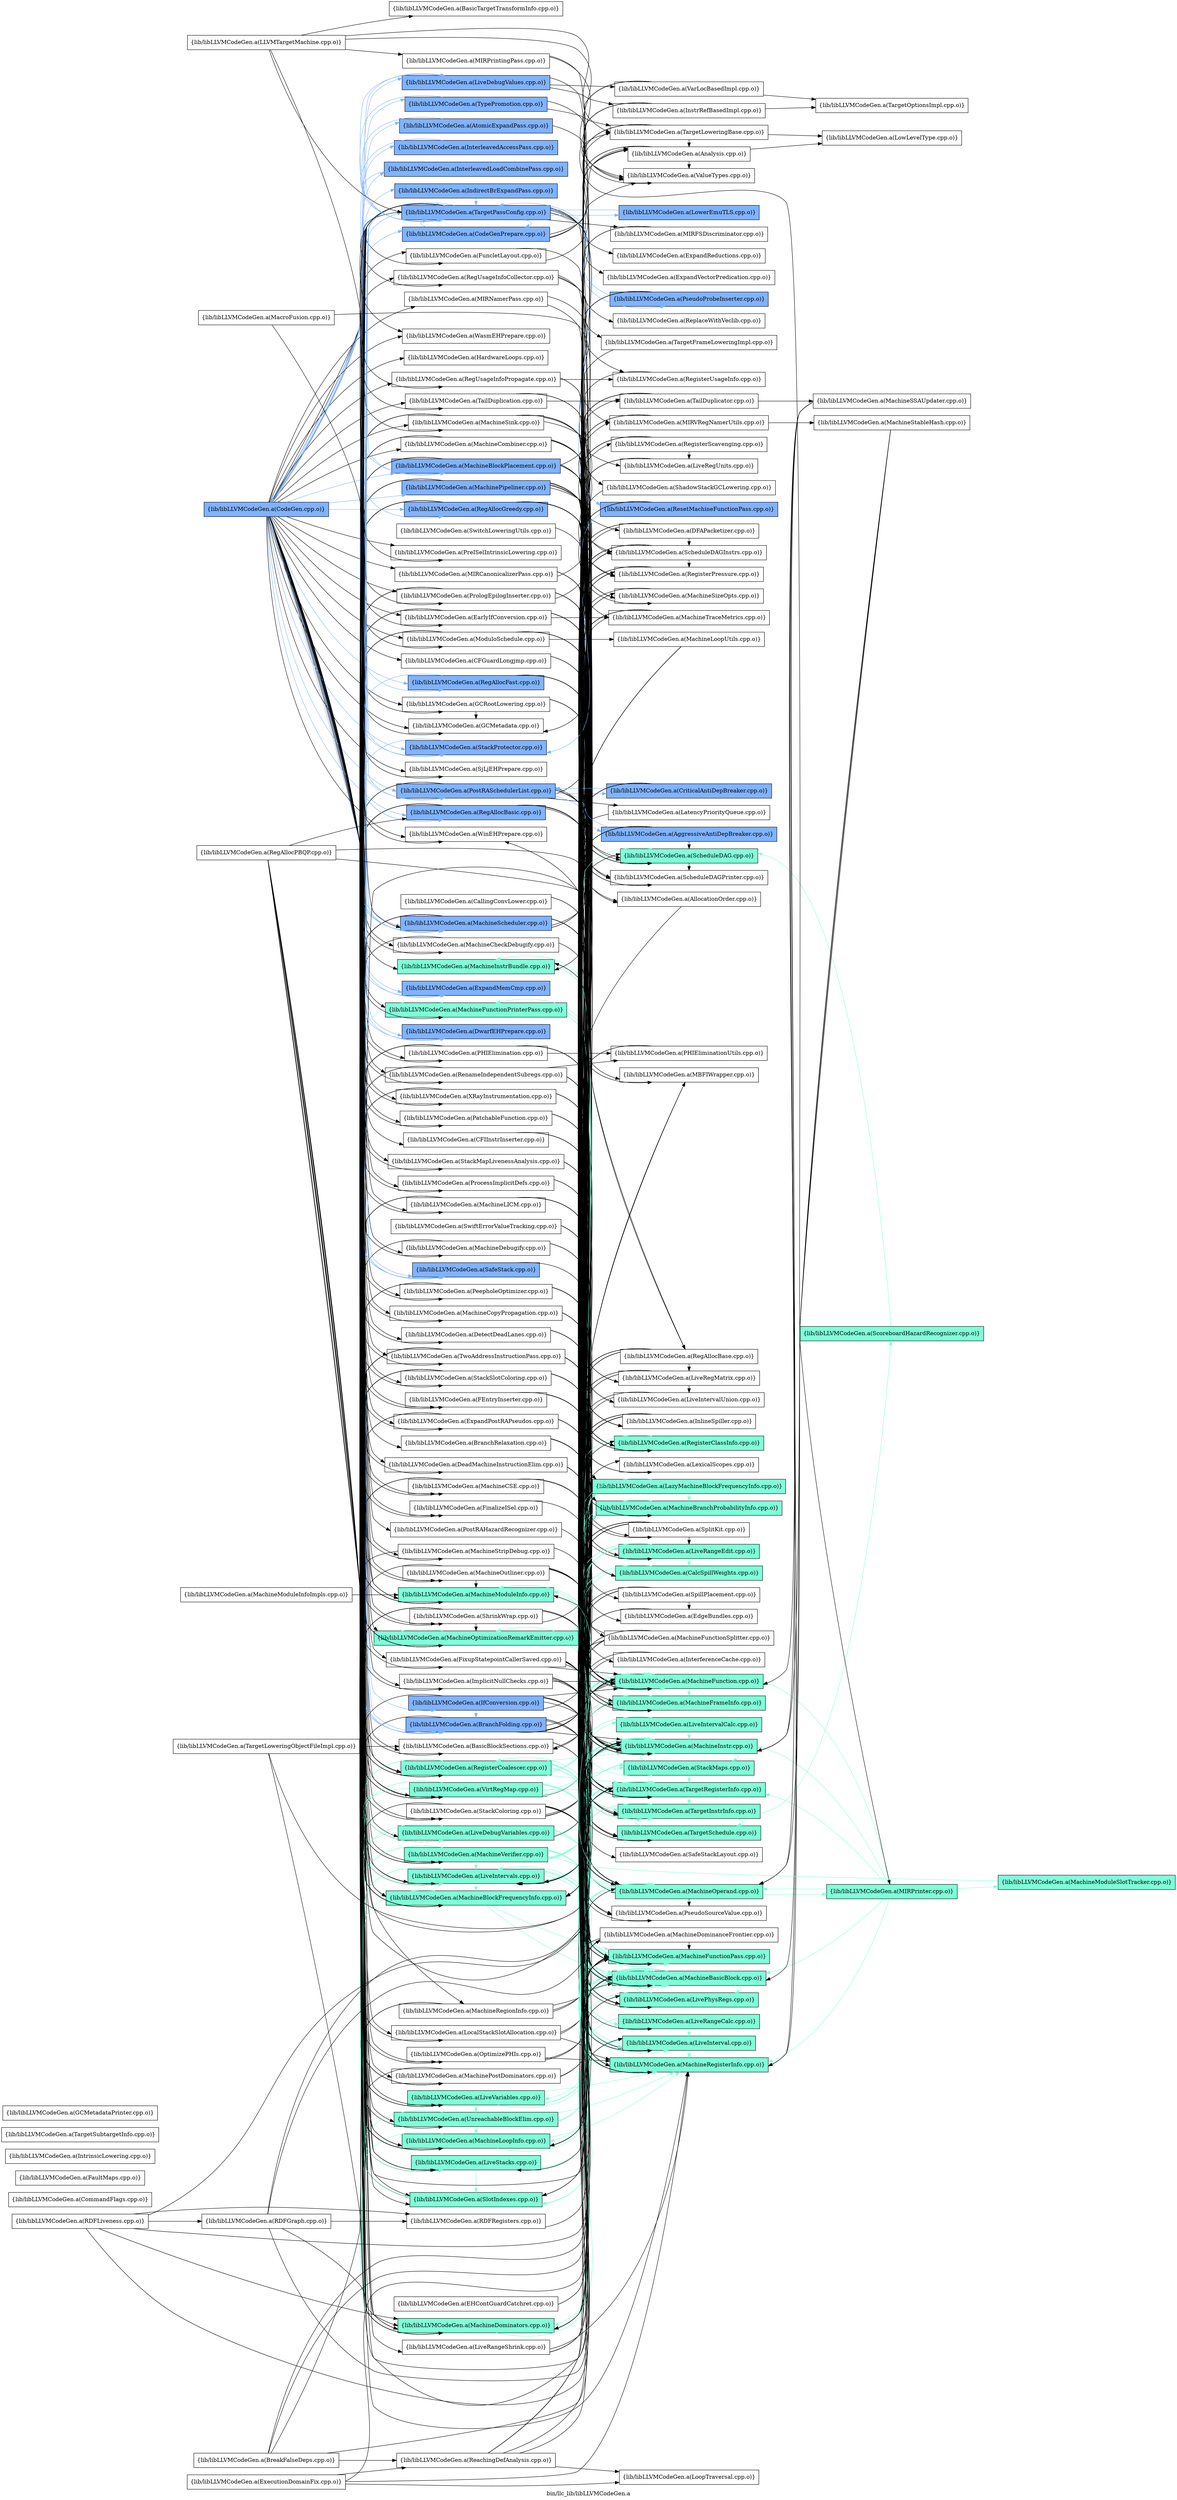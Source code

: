 digraph "bin/llc_lib/libLLVMCodeGen.a" {
	label="bin/llc_lib/libLLVMCodeGen.a";
	rankdir=LR;
	{ rank=same; Node0x56045a172818;  }
	{ rank=same; Node0x56045a174ca8; Node0x56045a1744d8; Node0x56045a1725e8; Node0x56045a170d88; Node0x56045a171008; Node0x56045a188f78; Node0x56045a187998; Node0x56045a187d58; Node0x56045a18af08; Node0x56045a18c038; Node0x56045a189f68; Node0x56045a184338; Node0x56045a183c58; Node0x56045a16e3f8; Node0x56045a16ebc8; Node0x56045a16f348; Node0x56045a16f9d8; Node0x56045a1701a8; Node0x56045a167eb8; Node0x56045a168b88; Node0x56045a187da8; Node0x56045a187128; Node0x56045a1878f8; Node0x56045a189478; Node0x56045a188938; Node0x56045a17b2d8; Node0x56045a17ba58; Node0x56045a179118; Node0x56045a16ab68; Node0x56045a16cb48; Node0x56045a16bbf8; Node0x56045a183cf8; Node0x56045a184388; Node0x56045a1851e8; Node0x56045a184478; Node0x56045a1841f8; Node0x56045a1835c8; Node0x56045a183258; Node0x56045a1823a8; Node0x56045a179348; Node0x56045a178ad8; Node0x56045a17a478; Node0x56045a165208; Node0x56045a164a38; Node0x56045a165b18; Node0x56045a167b98; Node0x56045a166978; Node0x56045a168c78; Node0x56045a168458; Node0x56045a1724f8; Node0x56045a171d78; Node0x56045a17d9e8; Node0x56045a17e988; Node0x56045a1802d8; Node0x56045a170978; Node0x56045a177ea8; Node0x56045a177728; Node0x56045a176f58; Node0x56045a17d218; Node0x56045a17e2a8; Node0x56045a17ff68; Node0x56045a180b98; Node0x56045a181638; Node0x56045a16ab18; Node0x56045a180a08; Node0x56045a17fd38; Node0x56045a178bc8; Node0x56045a17cfe8; Node0x56045a16a258; Node0x56045a168b38; Node0x56045a166f68; Node0x56045a167418; Node0x56045a166478; Node0x56045a165758; Node0x56045a164c18; Node0x56045a165398; Node0x56045a187c68; Node0x56045a188398; Node0x56045a189388; Node0x56045a189928; Node0x56045a18a0a8; Node0x56045a18aff8; Node0x56045a168a98; Node0x56045a168d18; Node0x56045a1685e8; Node0x56045a173718; Node0x56045a173538; Node0x56045a174ed8; Node0x56045a18a648; Node0x56045a18a8c8;  }
	{ rank=same; Node0x56045a1742f8; Node0x56045a18b408; Node0x56045a18ab98; Node0x56045a1783a8; Node0x56045a16ccd8; Node0x56045a171c88; Node0x56045a17c9f8; Node0x56045a1822b8; Node0x56045a17dee8; Node0x56045a1755b8; Node0x56045a18b778; Node0x56045a1898d8; Node0x56045a171828; Node0x56045a165a28; Node0x56045a165898; Node0x56045a17f608; Node0x56045a167c38; Node0x56045a18bb38; Node0x56045a17aba8; Node0x56045a17c2c8; Node0x56045a178268; Node0x56045a1789e8; Node0x56045a188c08; Node0x56045a18a7d8; Node0x56045a18abe8; Node0x56045a179c58; Node0x56045a1689f8; Node0x56045a178448; Node0x56045a166ab8; Node0x56045a167288; Node0x56045a166428; Node0x56045a182628; Node0x56045a172a48; Node0x56045a171648; Node0x56045a17d948; Node0x56045a17ea28; Node0x56045a17f748; Node0x56045a17efc8; Node0x56045a178678; Node0x56045a179988; Node0x56045a17a0b8; Node0x56045a16a898; Node0x56045a16c418; Node0x56045a16c0f8; Node0x56045a16de08; Node0x56045a181a48; Node0x56045a189ce8; Node0x56045a17a1a8; Node0x56045a1646c8; Node0x56045a16d868; Node0x56045a168688; Node0x56045a167be8; Node0x56045a18b048; Node0x56045a167788; Node0x56045a171cd8; Node0x56045a183398; Node0x56045a182c18; Node0x56045a180eb8; Node0x56045a165848; Node0x56045a1879e8; Node0x56045a189658; Node0x56045a1893d8; Node0x56045a1886b8; Node0x56045a185878; Node0x56045a188d98; Node0x56045a1890b8;  }
	{ rank=same; Node0x56045a16d458; Node0x56045a18bef8; Node0x56045a174d98; Node0x56045a17d2b8; Node0x56045a167f08; Node0x56045a18b278;  }
	{ rank=same; Node0x56045a172818;  }
	{ rank=same; Node0x56045a174ca8; Node0x56045a1744d8; Node0x56045a1725e8; Node0x56045a170d88; Node0x56045a171008; Node0x56045a188f78; Node0x56045a187998; Node0x56045a187d58; Node0x56045a18af08; Node0x56045a18c038; Node0x56045a189f68; Node0x56045a184338; Node0x56045a183c58; Node0x56045a16e3f8; Node0x56045a16ebc8; Node0x56045a16f348; Node0x56045a16f9d8; Node0x56045a1701a8; Node0x56045a167eb8; Node0x56045a168b88; Node0x56045a187da8; Node0x56045a187128; Node0x56045a1878f8; Node0x56045a189478; Node0x56045a188938; Node0x56045a17b2d8; Node0x56045a17ba58; Node0x56045a179118; Node0x56045a16ab68; Node0x56045a16cb48; Node0x56045a16bbf8; Node0x56045a183cf8; Node0x56045a184388; Node0x56045a1851e8; Node0x56045a184478; Node0x56045a1841f8; Node0x56045a1835c8; Node0x56045a183258; Node0x56045a1823a8; Node0x56045a179348; Node0x56045a178ad8; Node0x56045a17a478; Node0x56045a165208; Node0x56045a164a38; Node0x56045a165b18; Node0x56045a167b98; Node0x56045a166978; Node0x56045a168c78; Node0x56045a168458; Node0x56045a1724f8; Node0x56045a171d78; Node0x56045a17d9e8; Node0x56045a17e988; Node0x56045a1802d8; Node0x56045a170978; Node0x56045a177ea8; Node0x56045a177728; Node0x56045a176f58; Node0x56045a17d218; Node0x56045a17e2a8; Node0x56045a17ff68; Node0x56045a180b98; Node0x56045a181638; Node0x56045a16ab18; Node0x56045a180a08; Node0x56045a17fd38; Node0x56045a178bc8; Node0x56045a17cfe8; Node0x56045a16a258; Node0x56045a168b38; Node0x56045a166f68; Node0x56045a167418; Node0x56045a166478; Node0x56045a165758; Node0x56045a164c18; Node0x56045a165398; Node0x56045a187c68; Node0x56045a188398; Node0x56045a189388; Node0x56045a189928; Node0x56045a18a0a8; Node0x56045a18aff8; Node0x56045a168a98; Node0x56045a168d18; Node0x56045a1685e8; Node0x56045a173718; Node0x56045a173538; Node0x56045a174ed8; Node0x56045a18a648; Node0x56045a18a8c8;  }
	{ rank=same; Node0x56045a1742f8; Node0x56045a18b408; Node0x56045a18ab98; Node0x56045a1783a8; Node0x56045a16ccd8; Node0x56045a171c88; Node0x56045a17c9f8; Node0x56045a1822b8; Node0x56045a17dee8; Node0x56045a1755b8; Node0x56045a18b778; Node0x56045a1898d8; Node0x56045a171828; Node0x56045a165a28; Node0x56045a165898; Node0x56045a17f608; Node0x56045a167c38; Node0x56045a18bb38; Node0x56045a17aba8; Node0x56045a17c2c8; Node0x56045a178268; Node0x56045a1789e8; Node0x56045a188c08; Node0x56045a18a7d8; Node0x56045a18abe8; Node0x56045a179c58; Node0x56045a1689f8; Node0x56045a178448; Node0x56045a166ab8; Node0x56045a167288; Node0x56045a166428; Node0x56045a182628; Node0x56045a172a48; Node0x56045a171648; Node0x56045a17d948; Node0x56045a17ea28; Node0x56045a17f748; Node0x56045a17efc8; Node0x56045a178678; Node0x56045a179988; Node0x56045a17a0b8; Node0x56045a16a898; Node0x56045a16c418; Node0x56045a16c0f8; Node0x56045a16de08; Node0x56045a181a48; Node0x56045a189ce8; Node0x56045a17a1a8; Node0x56045a1646c8; Node0x56045a16d868; Node0x56045a168688; Node0x56045a167be8; Node0x56045a18b048; Node0x56045a167788; Node0x56045a171cd8; Node0x56045a183398; Node0x56045a182c18; Node0x56045a180eb8; Node0x56045a165848; Node0x56045a1879e8; Node0x56045a189658; Node0x56045a1893d8; Node0x56045a1886b8; Node0x56045a185878; Node0x56045a188d98; Node0x56045a1890b8;  }
	{ rank=same; Node0x56045a16d458; Node0x56045a18bef8; Node0x56045a174d98; Node0x56045a17d2b8; Node0x56045a167f08; Node0x56045a18b278;  }

	Node0x56045a172818 [shape=record,shape=box,group=2,style=filled,fillcolor="0.600000 0.5 1",label="{lib/libLLVMCodeGen.a(CodeGen.cpp.o)}"];
	Node0x56045a172818 -> Node0x56045a174ca8[color="0.600000 0.5 1"];
	Node0x56045a172818 -> Node0x56045a1744d8;
	Node0x56045a172818 -> Node0x56045a1725e8;
	Node0x56045a172818 -> Node0x56045a170d88;
	Node0x56045a172818 -> Node0x56045a171008[color="0.600000 0.5 1"];
	Node0x56045a172818 -> Node0x56045a188f78;
	Node0x56045a172818 -> Node0x56045a187998[color="0.600000 0.5 1"];
	Node0x56045a172818 -> Node0x56045a187d58;
	Node0x56045a172818 -> Node0x56045a18af08;
	Node0x56045a172818 -> Node0x56045a18c038[color="0.600000 0.5 1"];
	Node0x56045a172818 -> Node0x56045a189f68;
	Node0x56045a172818 -> Node0x56045a184338[color="0.600000 0.5 1"];
	Node0x56045a172818 -> Node0x56045a183c58;
	Node0x56045a172818 -> Node0x56045a16e3f8;
	Node0x56045a172818 -> Node0x56045a16ebc8;
	Node0x56045a172818 -> Node0x56045a16f348;
	Node0x56045a172818 -> Node0x56045a16f9d8;
	Node0x56045a172818 -> Node0x56045a1701a8;
	Node0x56045a172818 -> Node0x56045a167eb8;
	Node0x56045a172818 -> Node0x56045a168b88;
	Node0x56045a172818 -> Node0x56045a187da8[color="0.600000 0.5 1"];
	Node0x56045a172818 -> Node0x56045a187128;
	Node0x56045a172818 -> Node0x56045a1878f8[color="0.600000 0.5 1"];
	Node0x56045a172818 -> Node0x56045a189478[color="0.600000 0.5 1"];
	Node0x56045a172818 -> Node0x56045a188938[color="0.600000 0.5 1"];
	Node0x56045a172818 -> Node0x56045a17b2d8;
	Node0x56045a172818 -> Node0x56045a17ba58;
	Node0x56045a172818 -> Node0x56045a179118;
	Node0x56045a172818 -> Node0x56045a16ab68;
	Node0x56045a172818 -> Node0x56045a16cb48;
	Node0x56045a172818 -> Node0x56045a16bbf8;
	Node0x56045a172818 -> Node0x56045a183cf8;
	Node0x56045a172818 -> Node0x56045a184388[color="0.600000 0.5 1"];
	Node0x56045a172818 -> Node0x56045a1851e8;
	Node0x56045a172818 -> Node0x56045a184478;
	Node0x56045a172818 -> Node0x56045a1841f8;
	Node0x56045a172818 -> Node0x56045a1835c8;
	Node0x56045a172818 -> Node0x56045a183258;
	Node0x56045a172818 -> Node0x56045a1823a8;
	Node0x56045a172818 -> Node0x56045a179348;
	Node0x56045a172818 -> Node0x56045a178ad8;
	Node0x56045a172818 -> Node0x56045a17a478;
	Node0x56045a172818 -> Node0x56045a165208;
	Node0x56045a172818 -> Node0x56045a164a38;
	Node0x56045a172818 -> Node0x56045a165b18;
	Node0x56045a172818 -> Node0x56045a167b98;
	Node0x56045a172818 -> Node0x56045a166978[color="0.600000 0.5 1"];
	Node0x56045a172818 -> Node0x56045a168c78;
	Node0x56045a172818 -> Node0x56045a168458;
	Node0x56045a172818 -> Node0x56045a1724f8[color="0.600000 0.5 1"];
	Node0x56045a172818 -> Node0x56045a171d78;
	Node0x56045a172818 -> Node0x56045a17d9e8;
	Node0x56045a172818 -> Node0x56045a17e988;
	Node0x56045a172818 -> Node0x56045a1802d8;
	Node0x56045a172818 -> Node0x56045a170978;
	Node0x56045a172818 -> Node0x56045a177ea8;
	Node0x56045a172818 -> Node0x56045a177728;
	Node0x56045a172818 -> Node0x56045a176f58;
	Node0x56045a172818 -> Node0x56045a17d218;
	Node0x56045a172818 -> Node0x56045a17e2a8[color="0.600000 0.5 1"];
	Node0x56045a172818 -> Node0x56045a17ff68;
	Node0x56045a172818 -> Node0x56045a180b98;
	Node0x56045a172818 -> Node0x56045a181638;
	Node0x56045a172818 -> Node0x56045a16ab18[color="0.600000 0.5 1"];
	Node0x56045a172818 -> Node0x56045a180a08[color="0.600000 0.5 1"];
	Node0x56045a172818 -> Node0x56045a17fd38[color="0.600000 0.5 1"];
	Node0x56045a172818 -> Node0x56045a178bc8;
	Node0x56045a172818 -> Node0x56045a17cfe8;
	Node0x56045a172818 -> Node0x56045a16a258;
	Node0x56045a172818 -> Node0x56045a168b38;
	Node0x56045a172818 -> Node0x56045a166f68;
	Node0x56045a172818 -> Node0x56045a167418;
	Node0x56045a172818 -> Node0x56045a166478[color="0.600000 0.5 1"];
	Node0x56045a172818 -> Node0x56045a165758;
	Node0x56045a172818 -> Node0x56045a164c18;
	Node0x56045a172818 -> Node0x56045a165398;
	Node0x56045a172818 -> Node0x56045a187c68;
	Node0x56045a172818 -> Node0x56045a188398;
	Node0x56045a172818 -> Node0x56045a189388[color="0.600000 0.5 1"];
	Node0x56045a172818 -> Node0x56045a189928;
	Node0x56045a172818 -> Node0x56045a18a0a8;
	Node0x56045a172818 -> Node0x56045a18aff8[color="0.600000 0.5 1"];
	Node0x56045a172818 -> Node0x56045a168a98[color="0.600000 0.5 1"];
	Node0x56045a172818 -> Node0x56045a168d18;
	Node0x56045a172818 -> Node0x56045a1685e8;
	Node0x56045a172818 -> Node0x56045a173718;
	Node0x56045a172818 -> Node0x56045a173538;
	Node0x56045a172818 -> Node0x56045a174ed8;
	Node0x56045a172818 -> Node0x56045a18a648;
	Node0x56045a172818 -> Node0x56045a18a8c8[color="0.600000 0.5 1"];
	Node0x56045a187fd8 [shape=record,shape=box,group=0,label="{lib/libLLVMCodeGen.a(CommandFlags.cpp.o)}"];
	Node0x56045a183398 [shape=record,shape=box,group=0,label="{lib/libLLVMCodeGen.a(ExpandReductions.cpp.o)}"];
	Node0x56045a182c18 [shape=record,shape=box,group=0,label="{lib/libLLVMCodeGen.a(ExpandVectorPredication.cpp.o)}"];
	Node0x56045a167eb8 [shape=record,shape=box,group=0,label="{lib/libLLVMCodeGen.a(GCRootLowering.cpp.o)}"];
	Node0x56045a167eb8 -> Node0x56045a1701a8;
	Node0x56045a167eb8 -> Node0x56045a16ccd8;
	Node0x56045a167eb8 -> Node0x56045a18b408;
	Node0x56045a167eb8 -> Node0x56045a18ab98;
	Node0x56045a167eb8 -> Node0x56045a1783a8;
	Node0x56045a168b88 [shape=record,shape=box,group=0,label="{lib/libLLVMCodeGen.a(HardwareLoops.cpp.o)}"];
	Node0x56045a164a38 [shape=record,shape=box,group=1,style=filled,fillcolor="0.450000 0.5 1",label="{lib/libLLVMCodeGen.a(MachineModuleInfo.cpp.o)}"];
	Node0x56045a164a38 -> Node0x56045a18b408[color="0.450000 0.5 1"];
	Node0x56045a173f88 [shape=record,shape=box,group=0,label="{lib/libLLVMCodeGen.a(MIRPrintingPass.cpp.o)}"];
	Node0x56045a173f88 -> Node0x56045a18ab98;
	Node0x56045a173f88 -> Node0x56045a174d98;
	Node0x56045a16ab18 [shape=record,shape=box,group=2,style=filled,fillcolor="0.600000 0.5 1",label="{lib/libLLVMCodeGen.a(RegAllocBasic.cpp.o)}"];
	Node0x56045a16ab18 -> Node0x56045a17b2d8;
	Node0x56045a16ab18 -> Node0x56045a17ba58;
	Node0x56045a16ab18 -> Node0x56045a179988;
	Node0x56045a16ab18 -> Node0x56045a17a0b8;
	Node0x56045a16ab18 -> Node0x56045a16ab68;
	Node0x56045a16ab18 -> Node0x56045a183cf8;
	Node0x56045a16ab18 -> Node0x56045a1823a8;
	Node0x56045a16ab18 -> Node0x56045a18ab98;
	Node0x56045a16ab18 -> Node0x56045a165208;
	Node0x56045a16ab18 -> Node0x56045a1724f8[color="0.600000 0.5 1"];
	Node0x56045a16ab18 -> Node0x56045a16a898;
	Node0x56045a16ab18 -> Node0x56045a16c418;
	Node0x56045a16ab18 -> Node0x56045a16c0f8;
	Node0x56045a16ab18 -> Node0x56045a16de08;
	Node0x56045a16ab18 -> Node0x56045a181a48;
	Node0x56045a16ab18 -> Node0x56045a179c58;
	Node0x56045a16ab18 -> Node0x56045a178bc8;
	Node0x56045a16ab18 -> Node0x56045a165398;
	Node0x56045a16ab18 -> Node0x56045a173718;
	Node0x56045a180a08 [shape=record,shape=box,group=2,style=filled,fillcolor="0.600000 0.5 1",label="{lib/libLLVMCodeGen.a(RegAllocFast.cpp.o)}"];
	Node0x56045a180a08 -> Node0x56045a16ccd8;
	Node0x56045a180a08 -> Node0x56045a18bb38;
	Node0x56045a180a08 -> Node0x56045a18b408;
	Node0x56045a180a08 -> Node0x56045a18ab98;
	Node0x56045a180a08 -> Node0x56045a1783a8;
	Node0x56045a180a08 -> Node0x56045a165898;
	Node0x56045a180a08 -> Node0x56045a171828;
	Node0x56045a180a08 -> Node0x56045a16ab18[color="0.600000 0.5 1"];
	Node0x56045a180a08 -> Node0x56045a179c58;
	Node0x56045a17fd38 [shape=record,shape=box,group=2,style=filled,fillcolor="0.600000 0.5 1",label="{lib/libLLVMCodeGen.a(RegAllocGreedy.cpp.o)}"];
	Node0x56045a17fd38 -> Node0x56045a189ce8;
	Node0x56045a17fd38 -> Node0x56045a17b2d8;
	Node0x56045a17fd38 -> Node0x56045a17ba58;
	Node0x56045a17fd38 -> Node0x56045a17c2c8;
	Node0x56045a17fd38 -> Node0x56045a179988;
	Node0x56045a17fd38 -> Node0x56045a17a0b8;
	Node0x56045a17fd38 -> Node0x56045a16ab68;
	Node0x56045a17fd38 -> Node0x56045a16ccd8;
	Node0x56045a17fd38 -> Node0x56045a183cf8;
	Node0x56045a17fd38 -> Node0x56045a1823a8;
	Node0x56045a17fd38 -> Node0x56045a18ab98;
	Node0x56045a17fd38 -> Node0x56045a1783a8;
	Node0x56045a17fd38 -> Node0x56045a165208;
	Node0x56045a17fd38 -> Node0x56045a165b18;
	Node0x56045a17fd38 -> Node0x56045a1724f8[color="0.600000 0.5 1"];
	Node0x56045a17fd38 -> Node0x56045a17e988;
	Node0x56045a17fd38 -> Node0x56045a16ab18[color="0.600000 0.5 1"];
	Node0x56045a17fd38 -> Node0x56045a16a898;
	Node0x56045a17fd38 -> Node0x56045a16c418;
	Node0x56045a17fd38 -> Node0x56045a16c0f8;
	Node0x56045a17fd38 -> Node0x56045a16de08;
	Node0x56045a17fd38 -> Node0x56045a181a48;
	Node0x56045a17fd38 -> Node0x56045a17a1a8;
	Node0x56045a17fd38 -> Node0x56045a179c58;
	Node0x56045a17fd38 -> Node0x56045a178bc8;
	Node0x56045a17fd38 -> Node0x56045a165398;
	Node0x56045a17fd38 -> Node0x56045a1646c8;
	Node0x56045a17fd38 -> Node0x56045a16d868;
	Node0x56045a17fd38 -> Node0x56045a173718;
	Node0x56045a17a428 [shape=record,shape=box,group=0,label="{lib/libLLVMCodeGen.a(RegAllocPBQP.cpp.o)}"];
	Node0x56045a17a428 -> Node0x56045a17ba58;
	Node0x56045a17a428 -> Node0x56045a17c2c8;
	Node0x56045a17a428 -> Node0x56045a16ab68;
	Node0x56045a17a428 -> Node0x56045a183cf8;
	Node0x56045a17a428 -> Node0x56045a1823a8;
	Node0x56045a17a428 -> Node0x56045a18ab98;
	Node0x56045a17a428 -> Node0x56045a1783a8;
	Node0x56045a17a428 -> Node0x56045a165208;
	Node0x56045a17a428 -> Node0x56045a171828;
	Node0x56045a17a428 -> Node0x56045a16ab18;
	Node0x56045a17a428 -> Node0x56045a16c418;
	Node0x56045a17a428 -> Node0x56045a16c0f8;
	Node0x56045a17a428 -> Node0x56045a178bc8;
	Node0x56045a17a428 -> Node0x56045a165398;
	Node0x56045a17a428 -> Node0x56045a165a28;
	Node0x56045a17a428 -> Node0x56045a173718;
	Node0x56045a178678 [shape=record,shape=box,group=0,label="{lib/libLLVMCodeGen.a(RegisterScavenging.cpp.o)}"];
	Node0x56045a178678 -> Node0x56045a16ccd8;
	Node0x56045a178678 -> Node0x56045a18ab98;
	Node0x56045a178678 -> Node0x56045a1783a8;
	Node0x56045a178678 -> Node0x56045a171828;
	Node0x56045a178678 -> Node0x56045a172a48;
	Node0x56045a178678 -> Node0x56045a165a28;
	Node0x56045a165848 [shape=record,shape=box,group=0,label="{lib/libLLVMCodeGen.a(ReplaceWithVeclib.cpp.o)}"];
	Node0x56045a18aff8 [shape=record,shape=box,group=2,style=filled,fillcolor="0.600000 0.5 1",label="{lib/libLLVMCodeGen.a(TargetPassConfig.cpp.o)}"];
	Node0x56045a18aff8 -> Node0x56045a172818[color="0.600000 0.5 1"];
	Node0x56045a18aff8 -> Node0x56045a170d88;
	Node0x56045a18aff8 -> Node0x56045a171008[color="0.600000 0.5 1"];
	Node0x56045a18aff8 -> Node0x56045a187998[color="0.600000 0.5 1"];
	Node0x56045a18aff8 -> Node0x56045a187d58;
	Node0x56045a18aff8 -> Node0x56045a18af08;
	Node0x56045a18aff8 -> Node0x56045a18c038[color="0.600000 0.5 1"];
	Node0x56045a18aff8 -> Node0x56045a189f68;
	Node0x56045a18aff8 -> Node0x56045a184338[color="0.600000 0.5 1"];
	Node0x56045a18aff8 -> Node0x56045a183c58;
	Node0x56045a18aff8 -> Node0x56045a183398;
	Node0x56045a18aff8 -> Node0x56045a182c18;
	Node0x56045a18aff8 -> Node0x56045a16e3f8;
	Node0x56045a18aff8 -> Node0x56045a16ebc8;
	Node0x56045a18aff8 -> Node0x56045a16f348;
	Node0x56045a18aff8 -> Node0x56045a16f9d8;
	Node0x56045a18aff8 -> Node0x56045a1701a8;
	Node0x56045a18aff8 -> Node0x56045a167eb8;
	Node0x56045a18aff8 -> Node0x56045a187128;
	Node0x56045a18aff8 -> Node0x56045a17ba58;
	Node0x56045a18aff8 -> Node0x56045a16cb48;
	Node0x56045a18aff8 -> Node0x56045a16bbf8;
	Node0x56045a18aff8 -> Node0x56045a184388[color="0.600000 0.5 1"];
	Node0x56045a18aff8 -> Node0x56045a184478;
	Node0x56045a18aff8 -> Node0x56045a1841f8;
	Node0x56045a18aff8 -> Node0x56045a1835c8;
	Node0x56045a18aff8 -> Node0x56045a183258;
	Node0x56045a18aff8 -> Node0x56045a179348;
	Node0x56045a18aff8 -> Node0x56045a17a478;
	Node0x56045a18aff8 -> Node0x56045a165208;
	Node0x56045a18aff8 -> Node0x56045a167b98;
	Node0x56045a18aff8 -> Node0x56045a1724f8[color="0.600000 0.5 1"];
	Node0x56045a18aff8 -> Node0x56045a171d78;
	Node0x56045a18aff8 -> Node0x56045a17d9e8;
	Node0x56045a18aff8 -> Node0x56045a17e988;
	Node0x56045a18aff8 -> Node0x56045a170978;
	Node0x56045a18aff8 -> Node0x56045a177ea8;
	Node0x56045a18aff8 -> Node0x56045a177728;
	Node0x56045a18aff8 -> Node0x56045a176f58;
	Node0x56045a18aff8 -> Node0x56045a17e2a8[color="0.600000 0.5 1"];
	Node0x56045a18aff8 -> Node0x56045a17ff68;
	Node0x56045a18aff8 -> Node0x56045a180b98;
	Node0x56045a18aff8 -> Node0x56045a181638;
	Node0x56045a18aff8 -> Node0x56045a180eb8[color="0.600000 0.5 1"];
	Node0x56045a18aff8 -> Node0x56045a16ab18[color="0.600000 0.5 1"];
	Node0x56045a18aff8 -> Node0x56045a180a08[color="0.600000 0.5 1"];
	Node0x56045a18aff8 -> Node0x56045a17fd38[color="0.600000 0.5 1"];
	Node0x56045a18aff8 -> Node0x56045a178bc8;
	Node0x56045a18aff8 -> Node0x56045a17cfe8;
	Node0x56045a18aff8 -> Node0x56045a166f68;
	Node0x56045a18aff8 -> Node0x56045a167418;
	Node0x56045a18aff8 -> Node0x56045a165848;
	Node0x56045a18aff8 -> Node0x56045a166478[color="0.600000 0.5 1"];
	Node0x56045a18aff8 -> Node0x56045a165758;
	Node0x56045a18aff8 -> Node0x56045a164c18;
	Node0x56045a18aff8 -> Node0x56045a187c68;
	Node0x56045a18aff8 -> Node0x56045a188398;
	Node0x56045a18aff8 -> Node0x56045a189388[color="0.600000 0.5 1"];
	Node0x56045a18aff8 -> Node0x56045a189928;
	Node0x56045a18aff8 -> Node0x56045a18a0a8;
	Node0x56045a18aff8 -> Node0x56045a1879e8;
	Node0x56045a18aff8 -> Node0x56045a189658[color="0.600000 0.5 1"];
	Node0x56045a18aff8 -> Node0x56045a1893d8[color="0.600000 0.5 1"];
	Node0x56045a18aff8 -> Node0x56045a1886b8;
	Node0x56045a18aff8 -> Node0x56045a185878;
	Node0x56045a18aff8 -> Node0x56045a168d18;
	Node0x56045a18aff8 -> Node0x56045a1685e8;
	Node0x56045a18aff8 -> Node0x56045a173718;
	Node0x56045a18aff8 -> Node0x56045a173538;
	Node0x56045a18aff8 -> Node0x56045a174ed8;
	Node0x56045a18aff8 -> Node0x56045a18a648;
	Node0x56045a18aff8 -> Node0x56045a18a8c8[color="0.600000 0.5 1"];
	Node0x56045a1685e8 [shape=record,shape=box,group=1,style=filled,fillcolor="0.450000 0.5 1",label="{lib/libLLVMCodeGen.a(UnreachableBlockElim.cpp.o)}"];
	Node0x56045a1685e8 -> Node0x56045a16ccd8[color="0.450000 0.5 1"];
	Node0x56045a1685e8 -> Node0x56045a1823a8[color="0.450000 0.5 1"];
	Node0x56045a1685e8 -> Node0x56045a18b408[color="0.450000 0.5 1"];
	Node0x56045a1685e8 -> Node0x56045a18ab98[color="0.450000 0.5 1"];
	Node0x56045a1685e8 -> Node0x56045a1783a8[color="0.450000 0.5 1"];
	Node0x56045a1685e8 -> Node0x56045a165208[color="0.450000 0.5 1"];
	Node0x56045a1685e8 -> Node0x56045a165898[color="0.450000 0.5 1"];
	Node0x56045a1685e8 -> Node0x56045a171828[color="0.450000 0.5 1"];
	Node0x56045a1824e8 [shape=record,shape=box,group=0,label="{lib/libLLVMCodeGen.a(FaultMaps.cpp.o)}"];
	Node0x56045a18b408 [shape=record,shape=box,group=1,style=filled,fillcolor="0.450000 0.5 1",label="{lib/libLLVMCodeGen.a(MachineFunction.cpp.o)}"];
	Node0x56045a18b408 -> Node0x56045a16ccd8[color="0.450000 0.5 1"];
	Node0x56045a18b408 -> Node0x56045a18bb38[color="0.450000 0.5 1"];
	Node0x56045a18b408 -> Node0x56045a1783a8[color="0.450000 0.5 1"];
	Node0x56045a18b408 -> Node0x56045a164a38[color="0.450000 0.5 1"];
	Node0x56045a18b408 -> Node0x56045a165898[color="0.450000 0.5 1"];
	Node0x56045a18b408 -> Node0x56045a171828[color="0.450000 0.5 1"];
	Node0x56045a18b408 -> Node0x56045a171cd8;
	Node0x56045a18b408 -> Node0x56045a165a28[color="0.450000 0.5 1"];
	Node0x56045a18b408 -> Node0x56045a174ed8;
	Node0x56045a18ab98 [shape=record,shape=box,group=1,style=filled,fillcolor="0.450000 0.5 1",label="{lib/libLLVMCodeGen.a(MachineFunctionPass.cpp.o)}"];
	Node0x56045a18ab98 -> Node0x56045a179348[color="0.450000 0.5 1"];
	Node0x56045a18ab98 -> Node0x56045a164a38[color="0.450000 0.5 1"];
	Node0x56045a18ab98 -> Node0x56045a165b18[color="0.450000 0.5 1"];
	Node0x56045a1783a8 [shape=record,shape=box,group=1,style=filled,fillcolor="0.450000 0.5 1",label="{lib/libLLVMCodeGen.a(MachineInstr.cpp.o)}"];
	Node0x56045a1783a8 -> Node0x56045a16ccd8[color="0.450000 0.5 1"];
	Node0x56045a1783a8 -> Node0x56045a18b408[color="0.450000 0.5 1"];
	Node0x56045a1783a8 -> Node0x56045a165898[color="0.450000 0.5 1"];
	Node0x56045a1783a8 -> Node0x56045a171828[color="0.450000 0.5 1"];
	Node0x56045a1783a8 -> Node0x56045a188c08[color="0.450000 0.5 1"];
	Node0x56045a1783a8 -> Node0x56045a165a28[color="0.450000 0.5 1"];
	Node0x56045a166068 [shape=record,shape=box,group=0,label="{lib/libLLVMCodeGen.a(MachineModuleInfoImpls.cpp.o)}"];
	Node0x56045a166068 -> Node0x56045a164a38;
	Node0x56045a188c08 [shape=record,shape=box,group=1,style=filled,fillcolor="0.450000 0.5 1",label="{lib/libLLVMCodeGen.a(StackMaps.cpp.o)}"];
	Node0x56045a188c08 -> Node0x56045a18b408[color="0.450000 0.5 1"];
	Node0x56045a188c08 -> Node0x56045a1783a8[color="0.450000 0.5 1"];
	Node0x56045a188c08 -> Node0x56045a165a28[color="0.450000 0.5 1"];
	Node0x56045a16ccd8 [shape=record,shape=box,group=1,style=filled,fillcolor="0.450000 0.5 1",label="{lib/libLLVMCodeGen.a(MachineBasicBlock.cpp.o)}"];
	Node0x56045a16ccd8 -> Node0x56045a17ba58[color="0.450000 0.5 1"];
	Node0x56045a16ccd8 -> Node0x56045a17c2c8[color="0.450000 0.5 1"];
	Node0x56045a16ccd8 -> Node0x56045a17c9f8[color="0.450000 0.5 1"];
	Node0x56045a16ccd8 -> Node0x56045a16cb48[color="0.450000 0.5 1"];
	Node0x56045a16ccd8 -> Node0x56045a1823a8[color="0.450000 0.5 1"];
	Node0x56045a16ccd8 -> Node0x56045a18b408[color="0.450000 0.5 1"];
	Node0x56045a16ccd8 -> Node0x56045a178ad8[color="0.450000 0.5 1"];
	Node0x56045a16ccd8 -> Node0x56045a1783a8[color="0.450000 0.5 1"];
	Node0x56045a16ccd8 -> Node0x56045a165208[color="0.450000 0.5 1"];
	Node0x56045a16ccd8 -> Node0x56045a171828[color="0.450000 0.5 1"];
	Node0x56045a16ccd8 -> Node0x56045a165398[color="0.450000 0.5 1"];
	Node0x56045a16ccd8 -> Node0x56045a165a28[color="0.450000 0.5 1"];
	Node0x56045a171828 [shape=record,shape=box,group=1,style=filled,fillcolor="0.450000 0.5 1",label="{lib/libLLVMCodeGen.a(MachineRegisterInfo.cpp.o)}"];
	Node0x56045a171828 -> Node0x56045a16ccd8[color="0.450000 0.5 1"];
	Node0x56045a171828 -> Node0x56045a18b408[color="0.450000 0.5 1"];
	Node0x56045a171828 -> Node0x56045a1783a8[color="0.450000 0.5 1"];
	Node0x56045a171828 -> Node0x56045a165898[color="0.450000 0.5 1"];
	Node0x56045a171828 -> Node0x56045a165a28[color="0.450000 0.5 1"];
	Node0x56045a179988 [shape=record,shape=box,group=0,label="{lib/libLLVMCodeGen.a(LiveRegMatrix.cpp.o)}"];
	Node0x56045a179988 -> Node0x56045a17ba58;
	Node0x56045a179988 -> Node0x56045a17c2c8;
	Node0x56045a179988 -> Node0x56045a17a0b8;
	Node0x56045a179988 -> Node0x56045a18ab98;
	Node0x56045a179988 -> Node0x56045a173718;
	Node0x56045a165898 [shape=record,shape=box,group=1,style=filled,fillcolor="0.450000 0.5 1",label="{lib/libLLVMCodeGen.a(MachineOperand.cpp.o)}"];
	Node0x56045a165898 -> Node0x56045a16ccd8[color="0.450000 0.5 1"];
	Node0x56045a165898 -> Node0x56045a18b408[color="0.450000 0.5 1"];
	Node0x56045a165898 -> Node0x56045a171828[color="0.450000 0.5 1"];
	Node0x56045a165898 -> Node0x56045a174d98[color="0.450000 0.5 1"];
	Node0x56045a165898 -> Node0x56045a171cd8;
	Node0x56045a165898 -> Node0x56045a165a28[color="0.450000 0.5 1"];
	Node0x56045a165a28 [shape=record,shape=box,group=1,style=filled,fillcolor="0.450000 0.5 1",label="{lib/libLLVMCodeGen.a(TargetRegisterInfo.cpp.o)}"];
	Node0x56045a165a28 -> Node0x56045a171828[color="0.450000 0.5 1"];
	Node0x56045a165a28 -> Node0x56045a18b778[color="0.450000 0.5 1"];
	Node0x56045a173b78 [shape=record,shape=box,group=0,label="{lib/libLLVMCodeGen.a(CallingConvLower.cpp.o)}"];
	Node0x56045a173b78 -> Node0x56045a18bb38;
	Node0x56045a173b78 -> Node0x56045a18b408;
	Node0x56045a18a418 [shape=record,shape=box,group=0,label="{lib/libLLVMCodeGen.a(IntrinsicLowering.cpp.o)}"];
	Node0x56045a18bb38 [shape=record,shape=box,group=1,style=filled,fillcolor="0.450000 0.5 1",label="{lib/libLLVMCodeGen.a(MachineFrameInfo.cpp.o)}"];
	Node0x56045a18bb38 -> Node0x56045a171828[color="0.450000 0.5 1"];
	Node0x56045a1898d8 [shape=record,shape=box,group=0,label="{lib/libLLVMCodeGen.a(TargetLoweringBase.cpp.o)}"];
	Node0x56045a1898d8 -> Node0x56045a171c88;
	Node0x56045a1898d8 -> Node0x56045a16d458;
	Node0x56045a1898d8 -> Node0x56045a16ccd8;
	Node0x56045a1898d8 -> Node0x56045a18b408;
	Node0x56045a1898d8 -> Node0x56045a1783a8;
	Node0x56045a1898d8 -> Node0x56045a165898;
	Node0x56045a1898d8 -> Node0x56045a171828;
	Node0x56045a1898d8 -> Node0x56045a1742f8;
	Node0x56045a1742f8 [shape=record,shape=box,group=0,label="{lib/libLLVMCodeGen.a(ValueTypes.cpp.o)}"];
	Node0x56045a17c9f8 [shape=record,shape=box,group=1,style=filled,fillcolor="0.450000 0.5 1",label="{lib/libLLVMCodeGen.a(LivePhysRegs.cpp.o)}"];
	Node0x56045a17c9f8 -> Node0x56045a16ccd8[color="0.450000 0.5 1"];
	Node0x56045a17c9f8 -> Node0x56045a1783a8[color="0.450000 0.5 1"];
	Node0x56045a17c9f8 -> Node0x56045a171828[color="0.450000 0.5 1"];
	Node0x56045a17c9f8 -> Node0x56045a165a28[color="0.450000 0.5 1"];
	Node0x56045a16cb48 [shape=record,shape=box,group=1,style=filled,fillcolor="0.450000 0.5 1",label="{lib/libLLVMCodeGen.a(LiveVariables.cpp.o)}"];
	Node0x56045a16cb48 -> Node0x56045a16ccd8[color="0.450000 0.5 1"];
	Node0x56045a16cb48 -> Node0x56045a18ab98[color="0.450000 0.5 1"];
	Node0x56045a16cb48 -> Node0x56045a1783a8[color="0.450000 0.5 1"];
	Node0x56045a16cb48 -> Node0x56045a171828[color="0.450000 0.5 1"];
	Node0x56045a16cb48 -> Node0x56045a1685e8[color="0.450000 0.5 1"];
	Node0x56045a1823a8 [shape=record,shape=box,group=1,style=filled,fillcolor="0.450000 0.5 1",label="{lib/libLLVMCodeGen.a(MachineDominators.cpp.o)}"];
	Node0x56045a1823a8 -> Node0x56045a16ccd8[color="0.450000 0.5 1"];
	Node0x56045a1823a8 -> Node0x56045a18ab98[color="0.450000 0.5 1"];
	Node0x56045a18b778 [shape=record,shape=box,group=1,style=filled,fillcolor="0.450000 0.5 1",label="{lib/libLLVMCodeGen.a(TargetInstrInfo.cpp.o)}"];
	Node0x56045a18b778 -> Node0x56045a16ccd8[color="0.450000 0.5 1"];
	Node0x56045a18b778 -> Node0x56045a18b408[color="0.450000 0.5 1"];
	Node0x56045a18b778 -> Node0x56045a1783a8[color="0.450000 0.5 1"];
	Node0x56045a18b778 -> Node0x56045a165898[color="0.450000 0.5 1"];
	Node0x56045a18b778 -> Node0x56045a171828[color="0.450000 0.5 1"];
	Node0x56045a18b778 -> Node0x56045a188c08[color="0.450000 0.5 1"];
	Node0x56045a18b778 -> Node0x56045a18bef8[color="0.450000 0.5 1"];
	Node0x56045a18b778 -> Node0x56045a167c38[color="0.450000 0.5 1"];
	Node0x56045a18b048 [shape=record,shape=box,group=0,label="{lib/libLLVMCodeGen.a(TargetFrameLoweringImpl.cpp.o)}"];
	Node0x56045a18b048 -> Node0x56045a171828;
	Node0x56045a18b278 [shape=record,shape=box,group=0,label="{lib/libLLVMCodeGen.a(TargetOptionsImpl.cpp.o)}"];
	Node0x56045a166b08 [shape=record,shape=box,group=0,label="{lib/libLLVMCodeGen.a(TargetSubtargetInfo.cpp.o)}"];
	Node0x56045a1737b8 [shape=record,shape=box,group=0,label="{lib/libLLVMCodeGen.a(MacroFusion.cpp.o)}"];
	Node0x56045a1737b8 -> Node0x56045a1724f8;
	Node0x56045a1737b8 -> Node0x56045a167288;
	Node0x56045a174ca8 [shape=record,shape=box,group=2,style=filled,fillcolor="0.600000 0.5 1",label="{lib/libLLVMCodeGen.a(AtomicExpandPass.cpp.o)}"];
	Node0x56045a174ca8 -> Node0x56045a18aff8[color="0.600000 0.5 1"];
	Node0x56045a174ca8 -> Node0x56045a1742f8;
	Node0x56045a1753d8 [shape=record,shape=box,group=0,label="{lib/libLLVMCodeGen.a(BasicTargetTransformInfo.cpp.o)}"];
	Node0x56045a173448 [shape=record,shape=box,group=0,label="{lib/libLLVMCodeGen.a(BreakFalseDeps.cpp.o)}"];
	Node0x56045a173448 -> Node0x56045a17c9f8;
	Node0x56045a173448 -> Node0x56045a18ab98;
	Node0x56045a173448 -> Node0x56045a165898;
	Node0x56045a173448 -> Node0x56045a16b7e8;
	Node0x56045a173448 -> Node0x56045a179c58;
	Node0x56045a1744d8 [shape=record,shape=box,group=0,label="{lib/libLLVMCodeGen.a(CFGuardLongjmp.cpp.o)}"];
	Node0x56045a1744d8 -> Node0x56045a18b408;
	Node0x56045a1744d8 -> Node0x56045a18ab98;
	Node0x56045a1744d8 -> Node0x56045a1783a8;
	Node0x56045a1725e8 [shape=record,shape=box,group=0,label="{lib/libLLVMCodeGen.a(CFIInstrInserter.cpp.o)}"];
	Node0x56045a1725e8 -> Node0x56045a16ccd8;
	Node0x56045a1725e8 -> Node0x56045a18b408;
	Node0x56045a1725e8 -> Node0x56045a18ab98;
	Node0x56045a1725e8 -> Node0x56045a1783a8;
	Node0x56045a189f68 [shape=record,shape=box,group=0,label="{lib/libLLVMCodeGen.a(EarlyIfConversion.cpp.o)}"];
	Node0x56045a189f68 -> Node0x56045a16ccd8;
	Node0x56045a189f68 -> Node0x56045a1822b8;
	Node0x56045a189f68 -> Node0x56045a1823a8;
	Node0x56045a189f68 -> Node0x56045a18b408;
	Node0x56045a189f68 -> Node0x56045a18ab98;
	Node0x56045a189f68 -> Node0x56045a1783a8;
	Node0x56045a189f68 -> Node0x56045a165208;
	Node0x56045a189f68 -> Node0x56045a165898;
	Node0x56045a189f68 -> Node0x56045a165b18;
	Node0x56045a189f68 -> Node0x56045a171828;
	Node0x56045a189f68 -> Node0x56045a17f608;
	Node0x56045a189f68 -> Node0x56045a167c38;
	Node0x56045a18a468 [shape=record,shape=box,group=0,label="{lib/libLLVMCodeGen.a(EHContGuardCatchret.cpp.o)}"];
	Node0x56045a18a468 -> Node0x56045a16ccd8;
	Node0x56045a18a468 -> Node0x56045a18ab98;
	Node0x56045a183ac8 [shape=record,shape=box,group=0,label="{lib/libLLVMCodeGen.a(ExecutionDomainFix.cpp.o)}"];
	Node0x56045a183ac8 -> Node0x56045a16dc28;
	Node0x56045a183ac8 -> Node0x56045a18ab98;
	Node0x56045a183ac8 -> Node0x56045a171828;
	Node0x56045a183ac8 -> Node0x56045a16b7e8;
	Node0x56045a1878f8 [shape=record,shape=box,group=2,style=filled,fillcolor="0.600000 0.5 1",label="{lib/libLLVMCodeGen.a(IndirectBrExpandPass.cpp.o)}"];
	Node0x56045a1878f8 -> Node0x56045a18aff8[color="0.600000 0.5 1"];
	Node0x56045a189478 [shape=record,shape=box,group=2,style=filled,fillcolor="0.600000 0.5 1",label="{lib/libLLVMCodeGen.a(InterleavedAccessPass.cpp.o)}"];
	Node0x56045a189478 -> Node0x56045a18aff8[color="0.600000 0.5 1"];
	Node0x56045a179118 [shape=record,shape=box,group=0,label="{lib/libLLVMCodeGen.a(LiveRangeShrink.cpp.o)}"];
	Node0x56045a179118 -> Node0x56045a16ccd8;
	Node0x56045a179118 -> Node0x56045a18ab98;
	Node0x56045a179118 -> Node0x56045a1783a8;
	Node0x56045a179118 -> Node0x56045a171828;
	Node0x56045a16c3c8 [shape=record,shape=box,group=0,label="{lib/libLLVMCodeGen.a(LLVMTargetMachine.cpp.o)}"];
	Node0x56045a16c3c8 -> Node0x56045a1753d8;
	Node0x56045a16c3c8 -> Node0x56045a164a38;
	Node0x56045a16c3c8 -> Node0x56045a173f88;
	Node0x56045a16c3c8 -> Node0x56045a1898d8;
	Node0x56045a16c3c8 -> Node0x56045a18aff8;
	Node0x56045a16c3c8 -> Node0x56045a1742f8;
	Node0x56045a1851e8 [shape=record,shape=box,group=0,label="{lib/libLLVMCodeGen.a(MachineCombiner.cpp.o)}"];
	Node0x56045a1851e8 -> Node0x56045a18abe8;
	Node0x56045a1851e8 -> Node0x56045a16ccd8;
	Node0x56045a1851e8 -> Node0x56045a1823a8;
	Node0x56045a1851e8 -> Node0x56045a18b408;
	Node0x56045a1851e8 -> Node0x56045a18ab98;
	Node0x56045a1851e8 -> Node0x56045a1783a8;
	Node0x56045a1851e8 -> Node0x56045a165208;
	Node0x56045a1851e8 -> Node0x56045a171828;
	Node0x56045a1851e8 -> Node0x56045a17dee8;
	Node0x56045a1851e8 -> Node0x56045a17f608;
	Node0x56045a1851e8 -> Node0x56045a179c58;
	Node0x56045a1851e8 -> Node0x56045a167c38;
	Node0x56045a1724f8 [shape=record,shape=box,group=2,style=filled,fillcolor="0.600000 0.5 1",label="{lib/libLLVMCodeGen.a(MachineScheduler.cpp.o)}"];
	Node0x56045a1724f8 -> Node0x56045a17ba58;
	Node0x56045a1724f8 -> Node0x56045a17c2c8;
	Node0x56045a1724f8 -> Node0x56045a16ccd8;
	Node0x56045a1724f8 -> Node0x56045a1823a8;
	Node0x56045a1724f8 -> Node0x56045a18b408;
	Node0x56045a1724f8 -> Node0x56045a18ab98;
	Node0x56045a1724f8 -> Node0x56045a1783a8;
	Node0x56045a1724f8 -> Node0x56045a165208;
	Node0x56045a1724f8 -> Node0x56045a17e988;
	Node0x56045a1724f8 -> Node0x56045a179c58;
	Node0x56045a1724f8 -> Node0x56045a178448;
	Node0x56045a1724f8 -> Node0x56045a166ab8;
	Node0x56045a1724f8 -> Node0x56045a167288;
	Node0x56045a1724f8 -> Node0x56045a165398;
	Node0x56045a1724f8 -> Node0x56045a18aff8[color="0.600000 0.5 1"];
	Node0x56045a1724f8 -> Node0x56045a167c38;
	Node0x56045a180eb8 [shape=record,shape=box,group=2,style=filled,fillcolor="0.600000 0.5 1",label="{lib/libLLVMCodeGen.a(PseudoProbeInserter.cpp.o)}"];
	Node0x56045a180eb8 -> Node0x56045a16ccd8;
	Node0x56045a180eb8 -> Node0x56045a18b408;
	Node0x56045a180eb8 -> Node0x56045a18ab98;
	Node0x56045a180eb8 -> Node0x56045a1783a8;
	Node0x56045a180eb8 -> Node0x56045a18aff8[color="0.600000 0.5 1"];
	Node0x56045a16b7e8 [shape=record,shape=box,group=0,label="{lib/libLLVMCodeGen.a(ReachingDefAnalysis.cpp.o)}"];
	Node0x56045a16b7e8 -> Node0x56045a17c9f8;
	Node0x56045a16b7e8 -> Node0x56045a16dc28;
	Node0x56045a16b7e8 -> Node0x56045a16ccd8;
	Node0x56045a16b7e8 -> Node0x56045a18ab98;
	Node0x56045a16b7e8 -> Node0x56045a1783a8;
	Node0x56045a18bf48 [shape=record,shape=box,group=0,label="{lib/libLLVMCodeGen.a(TargetLoweringObjectFileImpl.cpp.o)}"];
	Node0x56045a18bf48 -> Node0x56045a170d88;
	Node0x56045a18bf48 -> Node0x56045a16ccd8;
	Node0x56045a18bf48 -> Node0x56045a18b408;
	Node0x56045a165208 [shape=record,shape=box,group=1,style=filled,fillcolor="0.450000 0.5 1",label="{lib/libLLVMCodeGen.a(MachineLoopInfo.cpp.o)}"];
	Node0x56045a165208 -> Node0x56045a16ccd8[color="0.450000 0.5 1"];
	Node0x56045a165208 -> Node0x56045a1823a8[color="0.450000 0.5 1"];
	Node0x56045a165208 -> Node0x56045a18ab98[color="0.450000 0.5 1"];
	Node0x56045a165208 -> Node0x56045a1783a8[color="0.450000 0.5 1"];
	Node0x56045a165208 -> Node0x56045a171828[color="0.450000 0.5 1"];
	Node0x56045a189ce8 [shape=record,shape=box,group=0,label="{lib/libLLVMCodeGen.a(EdgeBundles.cpp.o)}"];
	Node0x56045a189ce8 -> Node0x56045a16ccd8;
	Node0x56045a189ce8 -> Node0x56045a18ab98;
	Node0x56045a182628 [shape=record,shape=box,group=0,label="{lib/libLLVMCodeGen.a(MachineDominanceFrontier.cpp.o)}"];
	Node0x56045a182628 -> Node0x56045a16ccd8;
	Node0x56045a182628 -> Node0x56045a1823a8;
	Node0x56045a182628 -> Node0x56045a18ab98;
	Node0x56045a16a208 [shape=record,shape=box,group=0,label="{lib/libLLVMCodeGen.a(RDFGraph.cpp.o)}"];
	Node0x56045a16a208 -> Node0x56045a16ccd8;
	Node0x56045a16a208 -> Node0x56045a1823a8;
	Node0x56045a16a208 -> Node0x56045a18b408;
	Node0x56045a16a208 -> Node0x56045a1783a8;
	Node0x56045a16a208 -> Node0x56045a1692b8;
	Node0x56045a169f88 [shape=record,shape=box,group=0,label="{lib/libLLVMCodeGen.a(RDFLiveness.cpp.o)}"];
	Node0x56045a169f88 -> Node0x56045a16ccd8;
	Node0x56045a169f88 -> Node0x56045a1823a8;
	Node0x56045a169f88 -> Node0x56045a1783a8;
	Node0x56045a169f88 -> Node0x56045a16a208;
	Node0x56045a169f88 -> Node0x56045a1692b8;
	Node0x56045a169f88 -> Node0x56045a165a28;
	Node0x56045a1692b8 [shape=record,shape=box,group=0,label="{lib/libLLVMCodeGen.a(RDFRegisters.cpp.o)}"];
	Node0x56045a1692b8 -> Node0x56045a165a28;
	Node0x56045a17ba58 [shape=record,shape=box,group=1,style=filled,fillcolor="0.450000 0.5 1",label="{lib/libLLVMCodeGen.a(LiveIntervals.cpp.o)}"];
	Node0x56045a17ba58 -> Node0x56045a17c2c8[color="0.450000 0.5 1"];
	Node0x56045a17ba58 -> Node0x56045a178268[color="0.450000 0.5 1"];
	Node0x56045a17ba58 -> Node0x56045a1789e8[color="0.450000 0.5 1"];
	Node0x56045a17ba58 -> Node0x56045a16cb48[color="0.450000 0.5 1"];
	Node0x56045a17ba58 -> Node0x56045a16ccd8[color="0.450000 0.5 1"];
	Node0x56045a17ba58 -> Node0x56045a183cf8[color="0.450000 0.5 1"];
	Node0x56045a17ba58 -> Node0x56045a1823a8[color="0.450000 0.5 1"];
	Node0x56045a17ba58 -> Node0x56045a18b408[color="0.450000 0.5 1"];
	Node0x56045a17ba58 -> Node0x56045a18ab98[color="0.450000 0.5 1"];
	Node0x56045a17ba58 -> Node0x56045a1783a8[color="0.450000 0.5 1"];
	Node0x56045a17ba58 -> Node0x56045a165208[color="0.450000 0.5 1"];
	Node0x56045a17ba58 -> Node0x56045a171828[color="0.450000 0.5 1"];
	Node0x56045a17ba58 -> Node0x56045a165398[color="0.450000 0.5 1"];
	Node0x56045a17ba58 -> Node0x56045a188c08[color="0.450000 0.5 1"];
	Node0x56045a17ba58 -> Node0x56045a165a28[color="0.450000 0.5 1"];
	Node0x56045a165398 [shape=record,shape=box,group=1,style=filled,fillcolor="0.450000 0.5 1",label="{lib/libLLVMCodeGen.a(SlotIndexes.cpp.o)}"];
	Node0x56045a165398 -> Node0x56045a18ab98[color="0.450000 0.5 1"];
	Node0x56045a173718 [shape=record,shape=box,group=1,style=filled,fillcolor="0.450000 0.5 1",label="{lib/libLLVMCodeGen.a(VirtRegMap.cpp.o)}"];
	Node0x56045a173718 -> Node0x56045a17b2d8[color="0.450000 0.5 1"];
	Node0x56045a173718 -> Node0x56045a17ba58[color="0.450000 0.5 1"];
	Node0x56045a173718 -> Node0x56045a17c2c8[color="0.450000 0.5 1"];
	Node0x56045a173718 -> Node0x56045a16ab68[color="0.450000 0.5 1"];
	Node0x56045a173718 -> Node0x56045a16ccd8[color="0.450000 0.5 1"];
	Node0x56045a173718 -> Node0x56045a18bb38[color="0.450000 0.5 1"];
	Node0x56045a173718 -> Node0x56045a18ab98[color="0.450000 0.5 1"];
	Node0x56045a173718 -> Node0x56045a1783a8[color="0.450000 0.5 1"];
	Node0x56045a173718 -> Node0x56045a165898[color="0.450000 0.5 1"];
	Node0x56045a173718 -> Node0x56045a171828[color="0.450000 0.5 1"];
	Node0x56045a173718 -> Node0x56045a165398[color="0.450000 0.5 1"];
	Node0x56045a173718 -> Node0x56045a165a28[color="0.450000 0.5 1"];
	Node0x56045a17d2b8 [shape=record,shape=box,group=0,label="{lib/libLLVMCodeGen.a(MachineSSAUpdater.cpp.o)}"];
	Node0x56045a17d2b8 -> Node0x56045a16ccd8;
	Node0x56045a17d2b8 -> Node0x56045a18b408;
	Node0x56045a17d2b8 -> Node0x56045a1783a8;
	Node0x56045a17d2b8 -> Node0x56045a165898;
	Node0x56045a17d2b8 -> Node0x56045a171828;
	Node0x56045a18abe8 [shape=record,shape=box,group=1,style=filled,fillcolor="0.450000 0.5 1",label="{lib/libLLVMCodeGen.a(LazyMachineBlockFrequencyInfo.cpp.o)}"];
	Node0x56045a18abe8 -> Node0x56045a183cf8[color="0.450000 0.5 1"];
	Node0x56045a18abe8 -> Node0x56045a1822b8[color="0.450000 0.5 1"];
	Node0x56045a18abe8 -> Node0x56045a1823a8[color="0.450000 0.5 1"];
	Node0x56045a18abe8 -> Node0x56045a18ab98[color="0.450000 0.5 1"];
	Node0x56045a18abe8 -> Node0x56045a165208[color="0.450000 0.5 1"];
	Node0x56045a17dee8 [shape=record,shape=box,group=0,label="{lib/libLLVMCodeGen.a(MachineSizeOpts.cpp.o)}"];
	Node0x56045a17dee8 -> Node0x56045a183cf8;
	Node0x56045a17dee8 -> Node0x56045a1755b8;
	Node0x56045a167c38 [shape=record,shape=box,group=1,style=filled,fillcolor="0.450000 0.5 1",label="{lib/libLLVMCodeGen.a(TargetSchedule.cpp.o)}"];
	Node0x56045a167c38 -> Node0x56045a1783a8[color="0.450000 0.5 1"];
	Node0x56045a167c38 -> Node0x56045a18b778[color="0.450000 0.5 1"];
	Node0x56045a174ed8 [shape=record,shape=box,group=0,label="{lib/libLLVMCodeGen.a(WinEHPrepare.cpp.o)}"];
	Node0x56045a1701a8 [shape=record,shape=box,group=0,label="{lib/libLLVMCodeGen.a(GCMetadata.cpp.o)}"];
	Node0x56045a165b18 [shape=record,shape=box,group=1,style=filled,fillcolor="0.450000 0.5 1",label="{lib/libLLVMCodeGen.a(MachineOptimizationRemarkEmitter.cpp.o)}"];
	Node0x56045a165b18 -> Node0x56045a18abe8[color="0.450000 0.5 1"];
	Node0x56045a165b18 -> Node0x56045a183cf8[color="0.450000 0.5 1"];
	Node0x56045a165b18 -> Node0x56045a18ab98[color="0.450000 0.5 1"];
	Node0x56045a165b18 -> Node0x56045a1783a8[color="0.450000 0.5 1"];
	Node0x56045a17aba8 [shape=record,shape=box,group=0,label="{lib/libLLVMCodeGen.a(LexicalScopes.cpp.o)}"];
	Node0x56045a168638 [shape=record,shape=box,group=0,label="{lib/libLLVMCodeGen.a(GCMetadataPrinter.cpp.o)}"];
	Node0x56045a179c58 [shape=record,shape=box,group=1,style=filled,fillcolor="0.450000 0.5 1",label="{lib/libLLVMCodeGen.a(RegisterClassInfo.cpp.o)}"];
	Node0x56045a179c58 -> Node0x56045a171828[color="0.450000 0.5 1"];
	Node0x56045a170d88 [shape=record,shape=box,group=0,label="{lib/libLLVMCodeGen.a(BasicBlockSections.cpp.o)}"];
	Node0x56045a170d88 -> Node0x56045a16ccd8;
	Node0x56045a170d88 -> Node0x56045a18b408;
	Node0x56045a170d88 -> Node0x56045a18ab98;
	Node0x56045a171008 [shape=record,shape=box,group=2,style=filled,fillcolor="0.600000 0.5 1",label="{lib/libLLVMCodeGen.a(BranchFolding.cpp.o)}"];
	Node0x56045a171008 -> Node0x56045a171c88;
	Node0x56045a171008 -> Node0x56045a17c9f8;
	Node0x56045a171008 -> Node0x56045a16ccd8;
	Node0x56045a171008 -> Node0x56045a183cf8;
	Node0x56045a171008 -> Node0x56045a1822b8;
	Node0x56045a171008 -> Node0x56045a18b408;
	Node0x56045a171008 -> Node0x56045a18ab98;
	Node0x56045a171008 -> Node0x56045a1783a8;
	Node0x56045a171008 -> Node0x56045a17dee8;
	Node0x56045a171008 -> Node0x56045a1755b8;
	Node0x56045a171008 -> Node0x56045a18b778;
	Node0x56045a171008 -> Node0x56045a18aff8[color="0.600000 0.5 1"];
	Node0x56045a188f78 [shape=record,shape=box,group=0,label="{lib/libLLVMCodeGen.a(BranchRelaxation.cpp.o)}"];
	Node0x56045a188f78 -> Node0x56045a17c9f8;
	Node0x56045a188f78 -> Node0x56045a16ccd8;
	Node0x56045a188f78 -> Node0x56045a18b408;
	Node0x56045a188f78 -> Node0x56045a18ab98;
	Node0x56045a188f78 -> Node0x56045a1783a8;
	Node0x56045a187998 [shape=record,shape=box,group=2,style=filled,fillcolor="0.600000 0.5 1",label="{lib/libLLVMCodeGen.a(CodeGenPrepare.cpp.o)}"];
	Node0x56045a187998 -> Node0x56045a171c88;
	Node0x56045a187998 -> Node0x56045a1898d8;
	Node0x56045a187998 -> Node0x56045a18aff8[color="0.600000 0.5 1"];
	Node0x56045a187998 -> Node0x56045a1742f8;
	Node0x56045a187d58 [shape=record,shape=box,group=0,label="{lib/libLLVMCodeGen.a(DeadMachineInstructionElim.cpp.o)}"];
	Node0x56045a187d58 -> Node0x56045a16ccd8;
	Node0x56045a187d58 -> Node0x56045a18ab98;
	Node0x56045a187d58 -> Node0x56045a1783a8;
	Node0x56045a18af08 [shape=record,shape=box,group=0,label="{lib/libLLVMCodeGen.a(DetectDeadLanes.cpp.o)}"];
	Node0x56045a18af08 -> Node0x56045a18ab98;
	Node0x56045a18af08 -> Node0x56045a1783a8;
	Node0x56045a18af08 -> Node0x56045a171828;
	Node0x56045a18af08 -> Node0x56045a165a28;
	Node0x56045a18c038 [shape=record,shape=box,group=2,style=filled,fillcolor="0.600000 0.5 1",label="{lib/libLLVMCodeGen.a(DwarfEHPrepare.cpp.o)}"];
	Node0x56045a18c038 -> Node0x56045a18aff8[color="0.600000 0.5 1"];
	Node0x56045a184338 [shape=record,shape=box,group=2,style=filled,fillcolor="0.600000 0.5 1",label="{lib/libLLVMCodeGen.a(ExpandMemCmp.cpp.o)}"];
	Node0x56045a184338 -> Node0x56045a18aff8[color="0.600000 0.5 1"];
	Node0x56045a183c58 [shape=record,shape=box,group=0,label="{lib/libLLVMCodeGen.a(ExpandPostRAPseudos.cpp.o)}"];
	Node0x56045a183c58 -> Node0x56045a16ccd8;
	Node0x56045a183c58 -> Node0x56045a1823a8;
	Node0x56045a183c58 -> Node0x56045a18ab98;
	Node0x56045a183c58 -> Node0x56045a1783a8;
	Node0x56045a183c58 -> Node0x56045a165208;
	Node0x56045a16e3f8 [shape=record,shape=box,group=0,label="{lib/libLLVMCodeGen.a(FEntryInserter.cpp.o)}"];
	Node0x56045a16e3f8 -> Node0x56045a16ccd8;
	Node0x56045a16e3f8 -> Node0x56045a18b408;
	Node0x56045a16e3f8 -> Node0x56045a18ab98;
	Node0x56045a16ebc8 [shape=record,shape=box,group=0,label="{lib/libLLVMCodeGen.a(FinalizeISel.cpp.o)}"];
	Node0x56045a16ebc8 -> Node0x56045a18ab98;
	Node0x56045a16f348 [shape=record,shape=box,group=0,label="{lib/libLLVMCodeGen.a(FixupStatepointCallerSaved.cpp.o)}"];
	Node0x56045a16f348 -> Node0x56045a16ccd8;
	Node0x56045a16f348 -> Node0x56045a18bb38;
	Node0x56045a16f348 -> Node0x56045a18b408;
	Node0x56045a16f348 -> Node0x56045a18ab98;
	Node0x56045a16f348 -> Node0x56045a1783a8;
	Node0x56045a16f348 -> Node0x56045a165898;
	Node0x56045a16f348 -> Node0x56045a165a28;
	Node0x56045a16f9d8 [shape=record,shape=box,group=0,label="{lib/libLLVMCodeGen.a(FuncletLayout.cpp.o)}"];
	Node0x56045a16f9d8 -> Node0x56045a171c88;
	Node0x56045a16f9d8 -> Node0x56045a18ab98;
	Node0x56045a187da8 [shape=record,shape=box,group=2,style=filled,fillcolor="0.600000 0.5 1",label="{lib/libLLVMCodeGen.a(IfConversion.cpp.o)}"];
	Node0x56045a187da8 -> Node0x56045a171008[color="0.600000 0.5 1"];
	Node0x56045a187da8 -> Node0x56045a17c9f8;
	Node0x56045a187da8 -> Node0x56045a16ccd8;
	Node0x56045a187da8 -> Node0x56045a183cf8;
	Node0x56045a187da8 -> Node0x56045a1822b8;
	Node0x56045a187da8 -> Node0x56045a18b408;
	Node0x56045a187da8 -> Node0x56045a18ab98;
	Node0x56045a187da8 -> Node0x56045a1783a8;
	Node0x56045a187da8 -> Node0x56045a167c38;
	Node0x56045a187128 [shape=record,shape=box,group=0,label="{lib/libLLVMCodeGen.a(ImplicitNullChecks.cpp.o)}"];
	Node0x56045a187128 -> Node0x56045a16ccd8;
	Node0x56045a187128 -> Node0x56045a18b408;
	Node0x56045a187128 -> Node0x56045a18ab98;
	Node0x56045a187128 -> Node0x56045a1783a8;
	Node0x56045a187128 -> Node0x56045a165a28;
	Node0x56045a188938 [shape=record,shape=box,group=2,style=filled,fillcolor="0.600000 0.5 1",label="{lib/libLLVMCodeGen.a(InterleavedLoadCombinePass.cpp.o)}"];
	Node0x56045a188938 -> Node0x56045a18aff8[color="0.600000 0.5 1"];
	Node0x56045a17b2d8 [shape=record,shape=box,group=1,style=filled,fillcolor="0.450000 0.5 1",label="{lib/libLLVMCodeGen.a(LiveDebugVariables.cpp.o)}"];
	Node0x56045a17b2d8 -> Node0x56045a17aba8;
	Node0x56045a17b2d8 -> Node0x56045a17ba58[color="0.450000 0.5 1"];
	Node0x56045a17b2d8 -> Node0x56045a17c2c8[color="0.450000 0.5 1"];
	Node0x56045a17b2d8 -> Node0x56045a16ccd8[color="0.450000 0.5 1"];
	Node0x56045a17b2d8 -> Node0x56045a1823a8[color="0.450000 0.5 1"];
	Node0x56045a17b2d8 -> Node0x56045a18b408[color="0.450000 0.5 1"];
	Node0x56045a17b2d8 -> Node0x56045a18ab98[color="0.450000 0.5 1"];
	Node0x56045a17b2d8 -> Node0x56045a1783a8[color="0.450000 0.5 1"];
	Node0x56045a17b2d8 -> Node0x56045a165898[color="0.450000 0.5 1"];
	Node0x56045a16ab68 [shape=record,shape=box,group=1,style=filled,fillcolor="0.450000 0.5 1",label="{lib/libLLVMCodeGen.a(LiveStacks.cpp.o)}"];
	Node0x56045a16ab68 -> Node0x56045a17c2c8[color="0.450000 0.5 1"];
	Node0x56045a16ab68 -> Node0x56045a18ab98[color="0.450000 0.5 1"];
	Node0x56045a16ab68 -> Node0x56045a165398[color="0.450000 0.5 1"];
	Node0x56045a16ab68 -> Node0x56045a165a28[color="0.450000 0.5 1"];
	Node0x56045a16bbf8 [shape=record,shape=box,group=0,label="{lib/libLLVMCodeGen.a(LocalStackSlotAllocation.cpp.o)}"];
	Node0x56045a16bbf8 -> Node0x56045a18ab98;
	Node0x56045a16bbf8 -> Node0x56045a1783a8;
	Node0x56045a16bbf8 -> Node0x56045a171828;
	Node0x56045a183cf8 [shape=record,shape=box,group=1,style=filled,fillcolor="0.450000 0.5 1",label="{lib/libLLVMCodeGen.a(MachineBlockFrequencyInfo.cpp.o)}"];
	Node0x56045a183cf8 -> Node0x56045a16ccd8[color="0.450000 0.5 1"];
	Node0x56045a183cf8 -> Node0x56045a1822b8[color="0.450000 0.5 1"];
	Node0x56045a183cf8 -> Node0x56045a18b408[color="0.450000 0.5 1"];
	Node0x56045a183cf8 -> Node0x56045a18ab98[color="0.450000 0.5 1"];
	Node0x56045a183cf8 -> Node0x56045a165208[color="0.450000 0.5 1"];
	Node0x56045a184388 [shape=record,shape=box,group=2,style=filled,fillcolor="0.600000 0.5 1",label="{lib/libLLVMCodeGen.a(MachineBlockPlacement.cpp.o)}"];
	Node0x56045a184388 -> Node0x56045a171008[color="0.600000 0.5 1"];
	Node0x56045a184388 -> Node0x56045a16ccd8;
	Node0x56045a184388 -> Node0x56045a183cf8;
	Node0x56045a184388 -> Node0x56045a1822b8;
	Node0x56045a184388 -> Node0x56045a18b408;
	Node0x56045a184388 -> Node0x56045a18ab98;
	Node0x56045a184388 -> Node0x56045a165208;
	Node0x56045a184388 -> Node0x56045a168c78;
	Node0x56045a184388 -> Node0x56045a17dee8;
	Node0x56045a184388 -> Node0x56045a1755b8;
	Node0x56045a184388 -> Node0x56045a18a7d8;
	Node0x56045a184388 -> Node0x56045a18aff8[color="0.600000 0.5 1"];
	Node0x56045a184478 [shape=record,shape=box,group=0,label="{lib/libLLVMCodeGen.a(MachineCopyPropagation.cpp.o)}"];
	Node0x56045a184478 -> Node0x56045a18ab98;
	Node0x56045a184478 -> Node0x56045a1783a8;
	Node0x56045a184478 -> Node0x56045a165898;
	Node0x56045a184478 -> Node0x56045a171828;
	Node0x56045a184478 -> Node0x56045a165a28;
	Node0x56045a1841f8 [shape=record,shape=box,group=0,label="{lib/libLLVMCodeGen.a(MachineCSE.cpp.o)}"];
	Node0x56045a1841f8 -> Node0x56045a16ccd8;
	Node0x56045a1841f8 -> Node0x56045a183cf8;
	Node0x56045a1841f8 -> Node0x56045a1823a8;
	Node0x56045a1841f8 -> Node0x56045a18ab98;
	Node0x56045a1841f8 -> Node0x56045a1783a8;
	Node0x56045a1841f8 -> Node0x56045a165208;
	Node0x56045a1841f8 -> Node0x56045a165898;
	Node0x56045a1841f8 -> Node0x56045a171828;
	Node0x56045a1841f8 -> Node0x56045a18b778;
	Node0x56045a1835c8 [shape=record,shape=box,group=0,label="{lib/libLLVMCodeGen.a(MachineCheckDebugify.cpp.o)}"];
	Node0x56045a1835c8 -> Node0x56045a1783a8;
	Node0x56045a1835c8 -> Node0x56045a164a38;
	Node0x56045a183258 [shape=record,shape=box,group=0,label="{lib/libLLVMCodeGen.a(MachineDebugify.cpp.o)}"];
	Node0x56045a183258 -> Node0x56045a16ccd8;
	Node0x56045a183258 -> Node0x56045a1783a8;
	Node0x56045a183258 -> Node0x56045a164a38;
	Node0x56045a179348 [shape=record,shape=box,group=1,style=filled,fillcolor="0.450000 0.5 1",label="{lib/libLLVMCodeGen.a(MachineFunctionPrinterPass.cpp.o)}"];
	Node0x56045a179348 -> Node0x56045a18b408[color="0.450000 0.5 1"];
	Node0x56045a179348 -> Node0x56045a18ab98[color="0.450000 0.5 1"];
	Node0x56045a179348 -> Node0x56045a165398[color="0.450000 0.5 1"];
	Node0x56045a178ad8 [shape=record,shape=box,group=1,style=filled,fillcolor="0.450000 0.5 1",label="{lib/libLLVMCodeGen.a(MachineInstrBundle.cpp.o)}"];
	Node0x56045a178ad8 -> Node0x56045a16ccd8[color="0.450000 0.5 1"];
	Node0x56045a178ad8 -> Node0x56045a18b408[color="0.450000 0.5 1"];
	Node0x56045a178ad8 -> Node0x56045a18ab98[color="0.450000 0.5 1"];
	Node0x56045a178ad8 -> Node0x56045a1783a8[color="0.450000 0.5 1"];
	Node0x56045a17a478 [shape=record,shape=box,group=0,label="{lib/libLLVMCodeGen.a(MachineLICM.cpp.o)}"];
	Node0x56045a17a478 -> Node0x56045a16ccd8;
	Node0x56045a17a478 -> Node0x56045a183cf8;
	Node0x56045a17a478 -> Node0x56045a1823a8;
	Node0x56045a17a478 -> Node0x56045a18b408;
	Node0x56045a17a478 -> Node0x56045a18ab98;
	Node0x56045a17a478 -> Node0x56045a1783a8;
	Node0x56045a17a478 -> Node0x56045a165208;
	Node0x56045a17a478 -> Node0x56045a171828;
	Node0x56045a17a478 -> Node0x56045a18b778;
	Node0x56045a17a478 -> Node0x56045a167c38;
	Node0x56045a167b98 [shape=record,shape=box,group=0,label="{lib/libLLVMCodeGen.a(MachineOutliner.cpp.o)}"];
	Node0x56045a167b98 -> Node0x56045a17c9f8;
	Node0x56045a167b98 -> Node0x56045a16ccd8;
	Node0x56045a167b98 -> Node0x56045a18b408;
	Node0x56045a167b98 -> Node0x56045a1783a8;
	Node0x56045a167b98 -> Node0x56045a164a38;
	Node0x56045a167b98 -> Node0x56045a165b18;
	Node0x56045a167b98 -> Node0x56045a171828;
	Node0x56045a166978 [shape=record,shape=box,group=2,style=filled,fillcolor="0.600000 0.5 1",label="{lib/libLLVMCodeGen.a(MachinePipeliner.cpp.o)}"];
	Node0x56045a166978 -> Node0x56045a17ba58;
	Node0x56045a166978 -> Node0x56045a16ccd8;
	Node0x56045a166978 -> Node0x56045a1823a8;
	Node0x56045a166978 -> Node0x56045a18b408;
	Node0x56045a166978 -> Node0x56045a18ab98;
	Node0x56045a166978 -> Node0x56045a1783a8;
	Node0x56045a166978 -> Node0x56045a165208;
	Node0x56045a166978 -> Node0x56045a165898;
	Node0x56045a166978 -> Node0x56045a165b18;
	Node0x56045a166978 -> Node0x56045a1689f8;
	Node0x56045a166978 -> Node0x56045a171828;
	Node0x56045a166978 -> Node0x56045a1724f8[color="0.600000 0.5 1"];
	Node0x56045a166978 -> Node0x56045a1802d8;
	Node0x56045a166978 -> Node0x56045a179c58;
	Node0x56045a166978 -> Node0x56045a178448;
	Node0x56045a166978 -> Node0x56045a166ab8;
	Node0x56045a166978 -> Node0x56045a167288;
	Node0x56045a166978 -> Node0x56045a166428;
	Node0x56045a166978 -> Node0x56045a165398;
	Node0x56045a166978 -> Node0x56045a18b778;
	Node0x56045a168c78 [shape=record,shape=box,group=0,label="{lib/libLLVMCodeGen.a(MachinePostDominators.cpp.o)}"];
	Node0x56045a168c78 -> Node0x56045a16ccd8;
	Node0x56045a168c78 -> Node0x56045a1823a8;
	Node0x56045a168c78 -> Node0x56045a18ab98;
	Node0x56045a168458 [shape=record,shape=box,group=0,label="{lib/libLLVMCodeGen.a(MachineRegionInfo.cpp.o)}"];
	Node0x56045a168458 -> Node0x56045a16ccd8;
	Node0x56045a168458 -> Node0x56045a182628;
	Node0x56045a168458 -> Node0x56045a1823a8;
	Node0x56045a168458 -> Node0x56045a18ab98;
	Node0x56045a168458 -> Node0x56045a168c78;
	Node0x56045a171d78 [shape=record,shape=box,group=0,label="{lib/libLLVMCodeGen.a(MachineSink.cpp.o)}"];
	Node0x56045a171d78 -> Node0x56045a16ccd8;
	Node0x56045a171d78 -> Node0x56045a183cf8;
	Node0x56045a171d78 -> Node0x56045a1822b8;
	Node0x56045a171d78 -> Node0x56045a1823a8;
	Node0x56045a171d78 -> Node0x56045a18b408;
	Node0x56045a171d78 -> Node0x56045a18ab98;
	Node0x56045a171d78 -> Node0x56045a1783a8;
	Node0x56045a171d78 -> Node0x56045a165208;
	Node0x56045a171d78 -> Node0x56045a165898;
	Node0x56045a171d78 -> Node0x56045a168c78;
	Node0x56045a171d78 -> Node0x56045a171828;
	Node0x56045a171d78 -> Node0x56045a172a48;
	Node0x56045a171d78 -> Node0x56045a179c58;
	Node0x56045a171d78 -> Node0x56045a178448;
	Node0x56045a171d78 -> Node0x56045a18b778;
	Node0x56045a17d9e8 [shape=record,shape=box,group=0,label="{lib/libLLVMCodeGen.a(MachineStripDebug.cpp.o)}"];
	Node0x56045a17d9e8 -> Node0x56045a16ccd8;
	Node0x56045a17d9e8 -> Node0x56045a164a38;
	Node0x56045a17e988 [shape=record,shape=box,group=1,style=filled,fillcolor="0.450000 0.5 1",label="{lib/libLLVMCodeGen.a(MachineVerifier.cpp.o)}"];
	Node0x56045a17e988 -> Node0x56045a17ba58[color="0.450000 0.5 1"];
	Node0x56045a17e988 -> Node0x56045a17c2c8[color="0.450000 0.5 1"];
	Node0x56045a17e988 -> Node0x56045a178268[color="0.450000 0.5 1"];
	Node0x56045a17e988 -> Node0x56045a16ab68[color="0.450000 0.5 1"];
	Node0x56045a17e988 -> Node0x56045a16cb48[color="0.450000 0.5 1"];
	Node0x56045a17e988 -> Node0x56045a16ccd8[color="0.450000 0.5 1"];
	Node0x56045a17e988 -> Node0x56045a18bb38[color="0.450000 0.5 1"];
	Node0x56045a17e988 -> Node0x56045a18b408[color="0.450000 0.5 1"];
	Node0x56045a17e988 -> Node0x56045a18ab98[color="0.450000 0.5 1"];
	Node0x56045a17e988 -> Node0x56045a1783a8[color="0.450000 0.5 1"];
	Node0x56045a17e988 -> Node0x56045a165898[color="0.450000 0.5 1"];
	Node0x56045a17e988 -> Node0x56045a171828[color="0.450000 0.5 1"];
	Node0x56045a17e988 -> Node0x56045a165398[color="0.450000 0.5 1"];
	Node0x56045a17e988 -> Node0x56045a188c08[color="0.450000 0.5 1"];
	Node0x56045a17e988 -> Node0x56045a165a28[color="0.450000 0.5 1"];
	Node0x56045a1802d8 [shape=record,shape=box,group=0,label="{lib/libLLVMCodeGen.a(ModuloSchedule.cpp.o)}"];
	Node0x56045a1802d8 -> Node0x56045a17ba58;
	Node0x56045a1802d8 -> Node0x56045a16ccd8;
	Node0x56045a1802d8 -> Node0x56045a18b408;
	Node0x56045a1802d8 -> Node0x56045a18ab98;
	Node0x56045a1802d8 -> Node0x56045a1783a8;
	Node0x56045a1802d8 -> Node0x56045a165208;
	Node0x56045a1802d8 -> Node0x56045a165898;
	Node0x56045a1802d8 -> Node0x56045a171828;
	Node0x56045a1802d8 -> Node0x56045a171648;
	Node0x56045a1802d8 -> Node0x56045a165398;
	Node0x56045a1802d8 -> Node0x56045a18b778;
	Node0x56045a170978 [shape=record,shape=box,group=0,label="{lib/libLLVMCodeGen.a(PatchableFunction.cpp.o)}"];
	Node0x56045a170978 -> Node0x56045a16ccd8;
	Node0x56045a170978 -> Node0x56045a18b408;
	Node0x56045a170978 -> Node0x56045a18ab98;
	Node0x56045a170978 -> Node0x56045a1783a8;
	Node0x56045a177ea8 [shape=record,shape=box,group=0,label="{lib/libLLVMCodeGen.a(OptimizePHIs.cpp.o)}"];
	Node0x56045a177ea8 -> Node0x56045a18ab98;
	Node0x56045a177ea8 -> Node0x56045a1783a8;
	Node0x56045a177ea8 -> Node0x56045a171828;
	Node0x56045a177728 [shape=record,shape=box,group=0,label="{lib/libLLVMCodeGen.a(PeepholeOptimizer.cpp.o)}"];
	Node0x56045a177728 -> Node0x56045a16ccd8;
	Node0x56045a177728 -> Node0x56045a1823a8;
	Node0x56045a177728 -> Node0x56045a18b408;
	Node0x56045a177728 -> Node0x56045a18ab98;
	Node0x56045a177728 -> Node0x56045a1783a8;
	Node0x56045a177728 -> Node0x56045a165208;
	Node0x56045a177728 -> Node0x56045a165898;
	Node0x56045a177728 -> Node0x56045a171828;
	Node0x56045a177728 -> Node0x56045a18b778;
	Node0x56045a176f58 [shape=record,shape=box,group=0,label="{lib/libLLVMCodeGen.a(PHIElimination.cpp.o)}"];
	Node0x56045a176f58 -> Node0x56045a17ba58;
	Node0x56045a176f58 -> Node0x56045a17c2c8;
	Node0x56045a176f58 -> Node0x56045a16cb48;
	Node0x56045a176f58 -> Node0x56045a16ccd8;
	Node0x56045a176f58 -> Node0x56045a1823a8;
	Node0x56045a176f58 -> Node0x56045a18b408;
	Node0x56045a176f58 -> Node0x56045a18ab98;
	Node0x56045a176f58 -> Node0x56045a1783a8;
	Node0x56045a176f58 -> Node0x56045a165208;
	Node0x56045a176f58 -> Node0x56045a165898;
	Node0x56045a176f58 -> Node0x56045a171828;
	Node0x56045a176f58 -> Node0x56045a17d948;
	Node0x56045a176f58 -> Node0x56045a165398;
	Node0x56045a17d218 [shape=record,shape=box,group=0,label="{lib/libLLVMCodeGen.a(PostRAHazardRecognizer.cpp.o)}"];
	Node0x56045a17d218 -> Node0x56045a18ab98;
	Node0x56045a17e2a8 [shape=record,shape=box,group=2,style=filled,fillcolor="0.600000 0.5 1",label="{lib/libLLVMCodeGen.a(PostRASchedulerList.cpp.o)}"];
	Node0x56045a17e2a8 -> Node0x56045a16ccd8;
	Node0x56045a17e2a8 -> Node0x56045a1823a8;
	Node0x56045a17e2a8 -> Node0x56045a18ab98;
	Node0x56045a17e2a8 -> Node0x56045a1783a8;
	Node0x56045a17e2a8 -> Node0x56045a165208;
	Node0x56045a17e2a8 -> Node0x56045a17ea28;
	Node0x56045a17e2a8 -> Node0x56045a17f748[color="0.600000 0.5 1"];
	Node0x56045a17e2a8 -> Node0x56045a17efc8[color="0.600000 0.5 1"];
	Node0x56045a17e2a8 -> Node0x56045a179c58;
	Node0x56045a17e2a8 -> Node0x56045a166ab8;
	Node0x56045a17e2a8 -> Node0x56045a167288;
	Node0x56045a17e2a8 -> Node0x56045a166428;
	Node0x56045a17e2a8 -> Node0x56045a18aff8[color="0.600000 0.5 1"];
	Node0x56045a17ff68 [shape=record,shape=box,group=0,label="{lib/libLLVMCodeGen.a(PreISelIntrinsicLowering.cpp.o)}"];
	Node0x56045a180b98 [shape=record,shape=box,group=0,label="{lib/libLLVMCodeGen.a(ProcessImplicitDefs.cpp.o)}"];
	Node0x56045a180b98 -> Node0x56045a18ab98;
	Node0x56045a180b98 -> Node0x56045a1783a8;
	Node0x56045a181638 [shape=record,shape=box,group=0,label="{lib/libLLVMCodeGen.a(PrologEpilogInserter.cpp.o)}"];
	Node0x56045a181638 -> Node0x56045a16ccd8;
	Node0x56045a181638 -> Node0x56045a1823a8;
	Node0x56045a181638 -> Node0x56045a18bb38;
	Node0x56045a181638 -> Node0x56045a18b408;
	Node0x56045a181638 -> Node0x56045a18ab98;
	Node0x56045a181638 -> Node0x56045a1783a8;
	Node0x56045a181638 -> Node0x56045a165208;
	Node0x56045a181638 -> Node0x56045a165898;
	Node0x56045a181638 -> Node0x56045a165b18;
	Node0x56045a181638 -> Node0x56045a171828;
	Node0x56045a181638 -> Node0x56045a178678;
	Node0x56045a181638 -> Node0x56045a165a28;
	Node0x56045a178bc8 [shape=record,shape=box,group=1,style=filled,fillcolor="0.450000 0.5 1",label="{lib/libLLVMCodeGen.a(RegisterCoalescer.cpp.o)}"];
	Node0x56045a178bc8 -> Node0x56045a17ba58[color="0.450000 0.5 1"];
	Node0x56045a178bc8 -> Node0x56045a17c2c8[color="0.450000 0.5 1"];
	Node0x56045a178bc8 -> Node0x56045a16ccd8[color="0.450000 0.5 1"];
	Node0x56045a178bc8 -> Node0x56045a1823a8[color="0.450000 0.5 1"];
	Node0x56045a178bc8 -> Node0x56045a18b408[color="0.450000 0.5 1"];
	Node0x56045a178bc8 -> Node0x56045a18ab98[color="0.450000 0.5 1"];
	Node0x56045a178bc8 -> Node0x56045a1783a8[color="0.450000 0.5 1"];
	Node0x56045a178bc8 -> Node0x56045a165208[color="0.450000 0.5 1"];
	Node0x56045a178bc8 -> Node0x56045a165898[color="0.450000 0.5 1"];
	Node0x56045a178bc8 -> Node0x56045a171828[color="0.450000 0.5 1"];
	Node0x56045a178bc8 -> Node0x56045a17e988[color="0.450000 0.5 1"];
	Node0x56045a178bc8 -> Node0x56045a16de08[color="0.450000 0.5 1"];
	Node0x56045a178bc8 -> Node0x56045a179c58[color="0.450000 0.5 1"];
	Node0x56045a178bc8 -> Node0x56045a165398[color="0.450000 0.5 1"];
	Node0x56045a178bc8 -> Node0x56045a18b778[color="0.450000 0.5 1"];
	Node0x56045a178bc8 -> Node0x56045a165a28[color="0.450000 0.5 1"];
	Node0x56045a17cfe8 [shape=record,shape=box,group=0,label="{lib/libLLVMCodeGen.a(RenameIndependentSubregs.cpp.o)}"];
	Node0x56045a17cfe8 -> Node0x56045a17ba58;
	Node0x56045a17cfe8 -> Node0x56045a17c2c8;
	Node0x56045a17cfe8 -> Node0x56045a16ccd8;
	Node0x56045a17cfe8 -> Node0x56045a18b408;
	Node0x56045a17cfe8 -> Node0x56045a18ab98;
	Node0x56045a17cfe8 -> Node0x56045a1783a8;
	Node0x56045a17cfe8 -> Node0x56045a165898;
	Node0x56045a17cfe8 -> Node0x56045a171828;
	Node0x56045a17cfe8 -> Node0x56045a17d948;
	Node0x56045a17cfe8 -> Node0x56045a165398;
	Node0x56045a16a258 [shape=record,shape=box,group=0,label="{lib/libLLVMCodeGen.a(MIRNamerPass.cpp.o)}"];
	Node0x56045a16a258 -> Node0x56045a18ab98;
	Node0x56045a16a258 -> Node0x56045a168688;
	Node0x56045a168b38 [shape=record,shape=box,group=0,label="{lib/libLLVMCodeGen.a(MIRCanonicalizerPass.cpp.o)}"];
	Node0x56045a168b38 -> Node0x56045a16ccd8;
	Node0x56045a168b38 -> Node0x56045a18ab98;
	Node0x56045a168b38 -> Node0x56045a1783a8;
	Node0x56045a168b38 -> Node0x56045a165898;
	Node0x56045a168b38 -> Node0x56045a168688;
	Node0x56045a166f68 [shape=record,shape=box,group=0,label="{lib/libLLVMCodeGen.a(RegUsageInfoCollector.cpp.o)}"];
	Node0x56045a166f68 -> Node0x56045a18ab98;
	Node0x56045a166f68 -> Node0x56045a167be8;
	Node0x56045a166f68 -> Node0x56045a18b048;
	Node0x56045a167418 [shape=record,shape=box,group=0,label="{lib/libLLVMCodeGen.a(RegUsageInfoPropagate.cpp.o)}"];
	Node0x56045a167418 -> Node0x56045a18ab98;
	Node0x56045a167418 -> Node0x56045a1783a8;
	Node0x56045a167418 -> Node0x56045a167be8;
	Node0x56045a166478 [shape=record,shape=box,group=2,style=filled,fillcolor="0.600000 0.5 1",label="{lib/libLLVMCodeGen.a(SafeStack.cpp.o)}"];
	Node0x56045a166478 -> Node0x56045a167788;
	Node0x56045a166478 -> Node0x56045a18aff8[color="0.600000 0.5 1"];
	Node0x56045a165758 [shape=record,shape=box,group=0,label="{lib/libLLVMCodeGen.a(ShrinkWrap.cpp.o)}"];
	Node0x56045a165758 -> Node0x56045a16ccd8;
	Node0x56045a165758 -> Node0x56045a183cf8;
	Node0x56045a165758 -> Node0x56045a1823a8;
	Node0x56045a165758 -> Node0x56045a18ab98;
	Node0x56045a165758 -> Node0x56045a1783a8;
	Node0x56045a165758 -> Node0x56045a165208;
	Node0x56045a165758 -> Node0x56045a165b18;
	Node0x56045a165758 -> Node0x56045a168c78;
	Node0x56045a165758 -> Node0x56045a179c58;
	Node0x56045a164c18 [shape=record,shape=box,group=0,label="{lib/libLLVMCodeGen.a(SjLjEHPrepare.cpp.o)}"];
	Node0x56045a187c68 [shape=record,shape=box,group=0,label="{lib/libLLVMCodeGen.a(StackColoring.cpp.o)}"];
	Node0x56045a187c68 -> Node0x56045a17c2c8;
	Node0x56045a187c68 -> Node0x56045a18bb38;
	Node0x56045a187c68 -> Node0x56045a18b408;
	Node0x56045a187c68 -> Node0x56045a18ab98;
	Node0x56045a187c68 -> Node0x56045a1783a8;
	Node0x56045a187c68 -> Node0x56045a171cd8;
	Node0x56045a187c68 -> Node0x56045a165398;
	Node0x56045a188398 [shape=record,shape=box,group=0,label="{lib/libLLVMCodeGen.a(StackMapLivenessAnalysis.cpp.o)}"];
	Node0x56045a188398 -> Node0x56045a17c9f8;
	Node0x56045a188398 -> Node0x56045a18b408;
	Node0x56045a188398 -> Node0x56045a18ab98;
	Node0x56045a188398 -> Node0x56045a1783a8;
	Node0x56045a189388 [shape=record,shape=box,group=2,style=filled,fillcolor="0.600000 0.5 1",label="{lib/libLLVMCodeGen.a(StackProtector.cpp.o)}"];
	Node0x56045a189388 -> Node0x56045a166478[color="0.600000 0.5 1"];
	Node0x56045a189388 -> Node0x56045a18aff8[color="0.600000 0.5 1"];
	Node0x56045a189928 [shape=record,shape=box,group=0,label="{lib/libLLVMCodeGen.a(StackSlotColoring.cpp.o)}"];
	Node0x56045a189928 -> Node0x56045a17ba58;
	Node0x56045a189928 -> Node0x56045a17c2c8;
	Node0x56045a189928 -> Node0x56045a16ab68;
	Node0x56045a189928 -> Node0x56045a183cf8;
	Node0x56045a189928 -> Node0x56045a1823a8;
	Node0x56045a189928 -> Node0x56045a18bb38;
	Node0x56045a189928 -> Node0x56045a18ab98;
	Node0x56045a189928 -> Node0x56045a1783a8;
	Node0x56045a189928 -> Node0x56045a165208;
	Node0x56045a189928 -> Node0x56045a171cd8;
	Node0x56045a189928 -> Node0x56045a165398;
	Node0x56045a18a0a8 [shape=record,shape=box,group=0,label="{lib/libLLVMCodeGen.a(TailDuplication.cpp.o)}"];
	Node0x56045a18a0a8 -> Node0x56045a18abe8;
	Node0x56045a18a0a8 -> Node0x56045a1822b8;
	Node0x56045a18a0a8 -> Node0x56045a18ab98;
	Node0x56045a18a0a8 -> Node0x56045a18a7d8;
	Node0x56045a168a98 [shape=record,shape=box,group=2,style=filled,fillcolor="0.600000 0.5 1",label="{lib/libLLVMCodeGen.a(TypePromotion.cpp.o)}"];
	Node0x56045a168a98 -> Node0x56045a1898d8;
	Node0x56045a168a98 -> Node0x56045a18aff8[color="0.600000 0.5 1"];
	Node0x56045a168a98 -> Node0x56045a1742f8;
	Node0x56045a168d18 [shape=record,shape=box,group=0,label="{lib/libLLVMCodeGen.a(TwoAddressInstructionPass.cpp.o)}"];
	Node0x56045a168d18 -> Node0x56045a17ba58;
	Node0x56045a168d18 -> Node0x56045a17c2c8;
	Node0x56045a168d18 -> Node0x56045a16cb48;
	Node0x56045a168d18 -> Node0x56045a16ccd8;
	Node0x56045a168d18 -> Node0x56045a1823a8;
	Node0x56045a168d18 -> Node0x56045a18b408;
	Node0x56045a168d18 -> Node0x56045a18ab98;
	Node0x56045a168d18 -> Node0x56045a1783a8;
	Node0x56045a168d18 -> Node0x56045a165208;
	Node0x56045a168d18 -> Node0x56045a165898;
	Node0x56045a168d18 -> Node0x56045a171828;
	Node0x56045a168d18 -> Node0x56045a17e988;
	Node0x56045a168d18 -> Node0x56045a165398;
	Node0x56045a168d18 -> Node0x56045a18b778;
	Node0x56045a168d18 -> Node0x56045a165a28;
	Node0x56045a173538 [shape=record,shape=box,group=0,label="{lib/libLLVMCodeGen.a(WasmEHPrepare.cpp.o)}"];
	Node0x56045a18a648 [shape=record,shape=box,group=0,label="{lib/libLLVMCodeGen.a(XRayInstrumentation.cpp.o)}"];
	Node0x56045a18a648 -> Node0x56045a16ccd8;
	Node0x56045a18a648 -> Node0x56045a1823a8;
	Node0x56045a18a648 -> Node0x56045a18b408;
	Node0x56045a18a648 -> Node0x56045a18ab98;
	Node0x56045a18a648 -> Node0x56045a1783a8;
	Node0x56045a18a648 -> Node0x56045a165208;
	Node0x56045a18a8c8 [shape=record,shape=box,group=2,style=filled,fillcolor="0.600000 0.5 1",label="{lib/libLLVMCodeGen.a(LiveDebugValues.cpp.o)}"];
	Node0x56045a18a8c8 -> Node0x56045a18ab98;
	Node0x56045a18a8c8 -> Node0x56045a18aff8[color="0.600000 0.5 1"];
	Node0x56045a18a8c8 -> Node0x56045a188d98;
	Node0x56045a18a8c8 -> Node0x56045a1890b8;
	Node0x56045a171c88 [shape=record,shape=box,group=0,label="{lib/libLLVMCodeGen.a(Analysis.cpp.o)}"];
	Node0x56045a171c88 -> Node0x56045a16d458;
	Node0x56045a171c88 -> Node0x56045a16ccd8;
	Node0x56045a171c88 -> Node0x56045a1783a8;
	Node0x56045a171c88 -> Node0x56045a1742f8;
	Node0x56045a1822b8 [shape=record,shape=box,group=1,style=filled,fillcolor="0.450000 0.5 1",label="{lib/libLLVMCodeGen.a(MachineBranchProbabilityInfo.cpp.o)}"];
	Node0x56045a1822b8 -> Node0x56045a16ccd8[color="0.450000 0.5 1"];
	Node0x56045a1755b8 [shape=record,shape=box,group=0,label="{lib/libLLVMCodeGen.a(MBFIWrapper.cpp.o)}"];
	Node0x56045a1755b8 -> Node0x56045a183cf8;
	Node0x56045a16d458 [shape=record,shape=box,group=0,label="{lib/libLLVMCodeGen.a(LowLevelType.cpp.o)}"];
	Node0x56045a17f608 [shape=record,shape=box,group=0,label="{lib/libLLVMCodeGen.a(MachineTraceMetrics.cpp.o)}"];
	Node0x56045a17f608 -> Node0x56045a16ccd8;
	Node0x56045a17f608 -> Node0x56045a1822b8;
	Node0x56045a17f608 -> Node0x56045a18ab98;
	Node0x56045a17f608 -> Node0x56045a1783a8;
	Node0x56045a17f608 -> Node0x56045a165208;
	Node0x56045a17f608 -> Node0x56045a171828;
	Node0x56045a17f608 -> Node0x56045a167c38;
	Node0x56045a16dc28 [shape=record,shape=box,group=0,label="{lib/libLLVMCodeGen.a(LoopTraversal.cpp.o)}"];
	Node0x56045a17c2c8 [shape=record,shape=box,group=1,style=filled,fillcolor="0.450000 0.5 1",label="{lib/libLLVMCodeGen.a(LiveInterval.cpp.o)}"];
	Node0x56045a17c2c8 -> Node0x56045a165898[color="0.450000 0.5 1"];
	Node0x56045a17c2c8 -> Node0x56045a171828[color="0.450000 0.5 1"];
	Node0x56045a17c2c8 -> Node0x56045a178bc8[color="0.450000 0.5 1"];
	Node0x56045a17c2c8 -> Node0x56045a165398[color="0.450000 0.5 1"];
	Node0x56045a17c2c8 -> Node0x56045a165a28[color="0.450000 0.5 1"];
	Node0x56045a178268 [shape=record,shape=box,group=1,style=filled,fillcolor="0.450000 0.5 1",label="{lib/libLLVMCodeGen.a(LiveRangeCalc.cpp.o)}"];
	Node0x56045a178268 -> Node0x56045a17c2c8[color="0.450000 0.5 1"];
	Node0x56045a178268 -> Node0x56045a1823a8[color="0.450000 0.5 1"];
	Node0x56045a1789e8 [shape=record,shape=box,group=1,style=filled,fillcolor="0.450000 0.5 1",label="{lib/libLLVMCodeGen.a(LiveIntervalCalc.cpp.o)}"];
	Node0x56045a1789e8 -> Node0x56045a17c2c8[color="0.450000 0.5 1"];
	Node0x56045a1789e8 -> Node0x56045a178268[color="0.450000 0.5 1"];
	Node0x56045a1789e8 -> Node0x56045a1783a8[color="0.450000 0.5 1"];
	Node0x56045a1789e8 -> Node0x56045a171828[color="0.450000 0.5 1"];
	Node0x56045a17a0b8 [shape=record,shape=box,group=0,label="{lib/libLLVMCodeGen.a(LiveIntervalUnion.cpp.o)}"];
	Node0x56045a17a0b8 -> Node0x56045a165398;
	Node0x56045a17a0b8 -> Node0x56045a165a28;
	Node0x56045a18a7d8 [shape=record,shape=box,group=0,label="{lib/libLLVMCodeGen.a(TailDuplicator.cpp.o)}"];
	Node0x56045a18a7d8 -> Node0x56045a16ccd8;
	Node0x56045a18a7d8 -> Node0x56045a1822b8;
	Node0x56045a18a7d8 -> Node0x56045a18b408;
	Node0x56045a18a7d8 -> Node0x56045a1783a8;
	Node0x56045a18a7d8 -> Node0x56045a165898;
	Node0x56045a18a7d8 -> Node0x56045a171828;
	Node0x56045a18a7d8 -> Node0x56045a17dee8;
	Node0x56045a18a7d8 -> Node0x56045a17d2b8;
	Node0x56045a171cd8 [shape=record,shape=box,group=0,label="{lib/libLLVMCodeGen.a(PseudoSourceValue.cpp.o)}"];
	Node0x56045a174d98 [shape=record,shape=box,group=1,style=filled,fillcolor="0.450000 0.5 1",label="{lib/libLLVMCodeGen.a(MIRPrinter.cpp.o)}"];
	Node0x56045a174d98 -> Node0x56045a16ccd8[color="0.450000 0.5 1"];
	Node0x56045a174d98 -> Node0x56045a18b408[color="0.450000 0.5 1"];
	Node0x56045a174d98 -> Node0x56045a1783a8[color="0.450000 0.5 1"];
	Node0x56045a174d98 -> Node0x56045a165898[color="0.450000 0.5 1"];
	Node0x56045a174d98 -> Node0x56045a171828[color="0.450000 0.5 1"];
	Node0x56045a174d98 -> Node0x56045a174618[color="0.450000 0.5 1"];
	Node0x56045a174d98 -> Node0x56045a165a28[color="0.450000 0.5 1"];
	Node0x56045a1689f8 [shape=record,shape=box,group=0,label="{lib/libLLVMCodeGen.a(DFAPacketizer.cpp.o)}"];
	Node0x56045a1689f8 -> Node0x56045a178ad8;
	Node0x56045a1689f8 -> Node0x56045a166ab8;
	Node0x56045a1689f8 -> Node0x56045a167288;
	Node0x56045a1689f8 -> Node0x56045a166428;
	Node0x56045a178448 [shape=record,shape=box,group=0,label="{lib/libLLVMCodeGen.a(RegisterPressure.cpp.o)}"];
	Node0x56045a178448 -> Node0x56045a17ba58;
	Node0x56045a178448 -> Node0x56045a17c2c8;
	Node0x56045a178448 -> Node0x56045a1783a8;
	Node0x56045a178448 -> Node0x56045a171828;
	Node0x56045a178448 -> Node0x56045a179c58;
	Node0x56045a166ab8 [shape=record,shape=box,group=1,style=filled,fillcolor="0.450000 0.5 1",label="{lib/libLLVMCodeGen.a(ScheduleDAG.cpp.o)}"];
	Node0x56045a166ab8 -> Node0x56045a166428;
	Node0x56045a166ab8 -> Node0x56045a165a28[color="0.450000 0.5 1"];
	Node0x56045a167288 [shape=record,shape=box,group=0,label="{lib/libLLVMCodeGen.a(ScheduleDAGInstrs.cpp.o)}"];
	Node0x56045a167288 -> Node0x56045a17c9f8;
	Node0x56045a167288 -> Node0x56045a16ccd8;
	Node0x56045a167288 -> Node0x56045a18b408;
	Node0x56045a167288 -> Node0x56045a1783a8;
	Node0x56045a167288 -> Node0x56045a171828;
	Node0x56045a167288 -> Node0x56045a178448;
	Node0x56045a167288 -> Node0x56045a166ab8;
	Node0x56045a167288 -> Node0x56045a166428;
	Node0x56045a167288 -> Node0x56045a167c38;
	Node0x56045a166428 [shape=record,shape=box,group=0,label="{lib/libLLVMCodeGen.a(ScheduleDAGPrinter.cpp.o)}"];
	Node0x56045a172a48 [shape=record,shape=box,group=0,label="{lib/libLLVMCodeGen.a(LiveRegUnits.cpp.o)}"];
	Node0x56045a172a48 -> Node0x56045a16ccd8;
	Node0x56045a172a48 -> Node0x56045a1783a8;
	Node0x56045a172a48 -> Node0x56045a171828;
	Node0x56045a171648 [shape=record,shape=box,group=0,label="{lib/libLLVMCodeGen.a(MachineLoopUtils.cpp.o)}"];
	Node0x56045a171648 -> Node0x56045a16ccd8;
	Node0x56045a171648 -> Node0x56045a18b408;
	Node0x56045a171648 -> Node0x56045a1783a8;
	Node0x56045a171648 -> Node0x56045a165898;
	Node0x56045a171648 -> Node0x56045a171828;
	Node0x56045a174618 [shape=record,shape=box,group=1,style=filled,fillcolor="0.450000 0.5 1",label="{lib/libLLVMCodeGen.a(MachineModuleSlotTracker.cpp.o)}"];
	Node0x56045a174618 -> Node0x56045a164a38[color="0.450000 0.5 1"];
	Node0x56045a17d948 [shape=record,shape=box,group=0,label="{lib/libLLVMCodeGen.a(PHIEliminationUtils.cpp.o)}"];
	Node0x56045a17d948 -> Node0x56045a16ccd8;
	Node0x56045a17d948 -> Node0x56045a1783a8;
	Node0x56045a17ea28 [shape=record,shape=box,group=0,label="{lib/libLLVMCodeGen.a(LatencyPriorityQueue.cpp.o)}"];
	Node0x56045a17ea28 -> Node0x56045a166ab8;
	Node0x56045a17f748 [shape=record,shape=box,group=2,style=filled,fillcolor="0.600000 0.5 1",label="{lib/libLLVMCodeGen.a(AggressiveAntiDepBreaker.cpp.o)}"];
	Node0x56045a17f748 -> Node0x56045a16ccd8;
	Node0x56045a17f748 -> Node0x56045a18bb38;
	Node0x56045a17f748 -> Node0x56045a1783a8;
	Node0x56045a17f748 -> Node0x56045a165898;
	Node0x56045a17f748 -> Node0x56045a171828;
	Node0x56045a17f748 -> Node0x56045a17e2a8[color="0.600000 0.5 1"];
	Node0x56045a17f748 -> Node0x56045a179c58;
	Node0x56045a17f748 -> Node0x56045a166ab8;
	Node0x56045a17f748 -> Node0x56045a165a28;
	Node0x56045a17efc8 [shape=record,shape=box,group=2,style=filled,fillcolor="0.600000 0.5 1",label="{lib/libLLVMCodeGen.a(CriticalAntiDepBreaker.cpp.o)}"];
	Node0x56045a17efc8 -> Node0x56045a16ccd8;
	Node0x56045a17efc8 -> Node0x56045a18bb38;
	Node0x56045a17efc8 -> Node0x56045a1783a8;
	Node0x56045a17efc8 -> Node0x56045a165898;
	Node0x56045a17efc8 -> Node0x56045a171828;
	Node0x56045a17efc8 -> Node0x56045a17e2a8[color="0.600000 0.5 1"];
	Node0x56045a17efc8 -> Node0x56045a179c58;
	Node0x56045a17efc8 -> Node0x56045a166ab8;
	Node0x56045a16a898 [shape=record,shape=box,group=0,label="{lib/libLLVMCodeGen.a(RegAllocBase.cpp.o)}"];
	Node0x56045a16a898 -> Node0x56045a17ba58;
	Node0x56045a16a898 -> Node0x56045a17c2c8;
	Node0x56045a16a898 -> Node0x56045a179988;
	Node0x56045a16a898 -> Node0x56045a1783a8;
	Node0x56045a16a898 -> Node0x56045a171828;
	Node0x56045a16a898 -> Node0x56045a179c58;
	Node0x56045a16a898 -> Node0x56045a165398;
	Node0x56045a16a898 -> Node0x56045a173718;
	Node0x56045a16c418 [shape=record,shape=box,group=1,style=filled,fillcolor="0.450000 0.5 1",label="{lib/libLLVMCodeGen.a(CalcSpillWeights.cpp.o)}"];
	Node0x56045a16c418 -> Node0x56045a17ba58[color="0.450000 0.5 1"];
	Node0x56045a16c418 -> Node0x56045a17c2c8[color="0.450000 0.5 1"];
	Node0x56045a16c418 -> Node0x56045a1783a8[color="0.450000 0.5 1"];
	Node0x56045a16c418 -> Node0x56045a18b778[color="0.450000 0.5 1"];
	Node0x56045a16c0f8 [shape=record,shape=box,group=0,label="{lib/libLLVMCodeGen.a(InlineSpiller.cpp.o)}"];
	Node0x56045a16c0f8 -> Node0x56045a17ba58;
	Node0x56045a16c0f8 -> Node0x56045a17c2c8;
	Node0x56045a16c0f8 -> Node0x56045a16ab68;
	Node0x56045a16c0f8 -> Node0x56045a16ccd8;
	Node0x56045a16c0f8 -> Node0x56045a183cf8;
	Node0x56045a16c0f8 -> Node0x56045a1823a8;
	Node0x56045a16c0f8 -> Node0x56045a18b408;
	Node0x56045a16c0f8 -> Node0x56045a178ad8;
	Node0x56045a16c0f8 -> Node0x56045a1783a8;
	Node0x56045a16c0f8 -> Node0x56045a165208;
	Node0x56045a16c0f8 -> Node0x56045a165898;
	Node0x56045a16c0f8 -> Node0x56045a16de08;
	Node0x56045a16c0f8 -> Node0x56045a165398;
	Node0x56045a16c0f8 -> Node0x56045a16d868;
	Node0x56045a16c0f8 -> Node0x56045a18b778;
	Node0x56045a16c0f8 -> Node0x56045a173718;
	Node0x56045a16de08 [shape=record,shape=box,group=1,style=filled,fillcolor="0.450000 0.5 1",label="{lib/libLLVMCodeGen.a(LiveRangeEdit.cpp.o)}"];
	Node0x56045a16de08 -> Node0x56045a17ba58[color="0.450000 0.5 1"];
	Node0x56045a16de08 -> Node0x56045a17c2c8[color="0.450000 0.5 1"];
	Node0x56045a16de08 -> Node0x56045a18b408[color="0.450000 0.5 1"];
	Node0x56045a16de08 -> Node0x56045a1783a8[color="0.450000 0.5 1"];
	Node0x56045a16de08 -> Node0x56045a171828[color="0.450000 0.5 1"];
	Node0x56045a16de08 -> Node0x56045a16c418[color="0.450000 0.5 1"];
	Node0x56045a16de08 -> Node0x56045a165398[color="0.450000 0.5 1"];
	Node0x56045a16de08 -> Node0x56045a18b778[color="0.450000 0.5 1"];
	Node0x56045a16de08 -> Node0x56045a173718[color="0.450000 0.5 1"];
	Node0x56045a181a48 [shape=record,shape=box,group=0,label="{lib/libLLVMCodeGen.a(AllocationOrder.cpp.o)}"];
	Node0x56045a181a48 -> Node0x56045a179c58;
	Node0x56045a16d868 [shape=record,shape=box,group=0,label="{lib/libLLVMCodeGen.a(SplitKit.cpp.o)}"];
	Node0x56045a16d868 -> Node0x56045a17ba58;
	Node0x56045a16d868 -> Node0x56045a17c2c8;
	Node0x56045a16d868 -> Node0x56045a178268;
	Node0x56045a16d868 -> Node0x56045a16ccd8;
	Node0x56045a16d868 -> Node0x56045a183cf8;
	Node0x56045a16d868 -> Node0x56045a1823a8;
	Node0x56045a16d868 -> Node0x56045a18b408;
	Node0x56045a16d868 -> Node0x56045a1783a8;
	Node0x56045a16d868 -> Node0x56045a165898;
	Node0x56045a16d868 -> Node0x56045a171828;
	Node0x56045a16d868 -> Node0x56045a16de08;
	Node0x56045a16d868 -> Node0x56045a165398;
	Node0x56045a16d868 -> Node0x56045a165a28;
	Node0x56045a17a1a8 [shape=record,shape=box,group=0,label="{lib/libLLVMCodeGen.a(InterferenceCache.cpp.o)}"];
	Node0x56045a17a1a8 -> Node0x56045a17ba58;
	Node0x56045a17a1a8 -> Node0x56045a17c2c8;
	Node0x56045a1646c8 [shape=record,shape=box,group=0,label="{lib/libLLVMCodeGen.a(SpillPlacement.cpp.o)}"];
	Node0x56045a1646c8 -> Node0x56045a189ce8;
	Node0x56045a1646c8 -> Node0x56045a183cf8;
	Node0x56045a1646c8 -> Node0x56045a18ab98;
	Node0x56045a1646c8 -> Node0x56045a165208;
	Node0x56045a168688 [shape=record,shape=box,group=0,label="{lib/libLLVMCodeGen.a(MIRVRegNamerUtils.cpp.o)}"];
	Node0x56045a168688 -> Node0x56045a1783a8;
	Node0x56045a168688 -> Node0x56045a165898;
	Node0x56045a168688 -> Node0x56045a171828;
	Node0x56045a168688 -> Node0x56045a167f08;
	Node0x56045a167f08 [shape=record,shape=box,group=0,label="{lib/libLLVMCodeGen.a(MachineStableHash.cpp.o)}"];
	Node0x56045a167f08 -> Node0x56045a1783a8;
	Node0x56045a167f08 -> Node0x56045a165898;
	Node0x56045a167f08 -> Node0x56045a171828;
	Node0x56045a167be8 [shape=record,shape=box,group=0,label="{lib/libLLVMCodeGen.a(RegisterUsageInfo.cpp.o)}"];
	Node0x56045a167be8 -> Node0x56045a165a28;
	Node0x56045a167788 [shape=record,shape=box,group=0,label="{lib/libLLVMCodeGen.a(SafeStackLayout.cpp.o)}"];
	Node0x56045a18bef8 [shape=record,shape=box,group=1,style=filled,fillcolor="0.450000 0.5 1",label="{lib/libLLVMCodeGen.a(ScoreboardHazardRecognizer.cpp.o)}"];
	Node0x56045a18bef8 -> Node0x56045a166ab8[color="0.450000 0.5 1"];
	Node0x56045a1879e8 [shape=record,shape=box,group=0,label="{lib/libLLVMCodeGen.a(ShadowStackGCLowering.cpp.o)}"];
	Node0x56045a1879e8 -> Node0x56045a1701a8;
	Node0x56045a189658 [shape=record,shape=box,group=2,style=filled,fillcolor="0.600000 0.5 1",label="{lib/libLLVMCodeGen.a(ResetMachineFunctionPass.cpp.o)}"];
	Node0x56045a189658 -> Node0x56045a18b408;
	Node0x56045a189658 -> Node0x56045a18ab98;
	Node0x56045a189658 -> Node0x56045a171828;
	Node0x56045a189658 -> Node0x56045a189388[color="0.600000 0.5 1"];
	Node0x56045a1893d8 [shape=record,shape=box,group=2,style=filled,fillcolor="0.600000 0.5 1",label="{lib/libLLVMCodeGen.a(LowerEmuTLS.cpp.o)}"];
	Node0x56045a1893d8 -> Node0x56045a18aff8[color="0.600000 0.5 1"];
	Node0x56045a1886b8 [shape=record,shape=box,group=0,label="{lib/libLLVMCodeGen.a(MachineFunctionSplitter.cpp.o)}"];
	Node0x56045a1886b8 -> Node0x56045a170d88;
	Node0x56045a1886b8 -> Node0x56045a16ccd8;
	Node0x56045a1886b8 -> Node0x56045a183cf8;
	Node0x56045a1886b8 -> Node0x56045a18b408;
	Node0x56045a1886b8 -> Node0x56045a18ab98;
	Node0x56045a1886b8 -> Node0x56045a164a38;
	Node0x56045a185878 [shape=record,shape=box,group=0,label="{lib/libLLVMCodeGen.a(MIRFSDiscriminator.cpp.o)}"];
	Node0x56045a185878 -> Node0x56045a16ccd8;
	Node0x56045a185878 -> Node0x56045a18ab98;
	Node0x56045a188d98 [shape=record,shape=box,group=0,label="{lib/libLLVMCodeGen.a(VarLocBasedImpl.cpp.o)}"];
	Node0x56045a188d98 -> Node0x56045a17aba8;
	Node0x56045a188d98 -> Node0x56045a16ccd8;
	Node0x56045a188d98 -> Node0x56045a1783a8;
	Node0x56045a188d98 -> Node0x56045a18b278;
	Node0x56045a188d98 -> Node0x56045a165a28;
	Node0x56045a1890b8 [shape=record,shape=box,group=0,label="{lib/libLLVMCodeGen.a(InstrRefBasedImpl.cpp.o)}"];
	Node0x56045a1890b8 -> Node0x56045a17aba8;
	Node0x56045a1890b8 -> Node0x56045a16ccd8;
	Node0x56045a1890b8 -> Node0x56045a18b408;
	Node0x56045a1890b8 -> Node0x56045a1783a8;
	Node0x56045a1890b8 -> Node0x56045a165898;
	Node0x56045a1890b8 -> Node0x56045a18b278;
	Node0x56045a1890b8 -> Node0x56045a165a28;
	Node0x56045a188f28 [shape=record,shape=box,group=0,label="{lib/libLLVMCodeGen.a(SwiftErrorValueTracking.cpp.o)}"];
	Node0x56045a188f28 -> Node0x56045a16ccd8;
	Node0x56045a188f28 -> Node0x56045a18b408;
	Node0x56045a188f28 -> Node0x56045a1783a8;
	Node0x56045a188f28 -> Node0x56045a171828;
	Node0x56045a189798 [shape=record,shape=box,group=0,label="{lib/libLLVMCodeGen.a(SwitchLoweringUtils.cpp.o)}"];
	Node0x56045a189798 -> Node0x56045a18b408;
}
